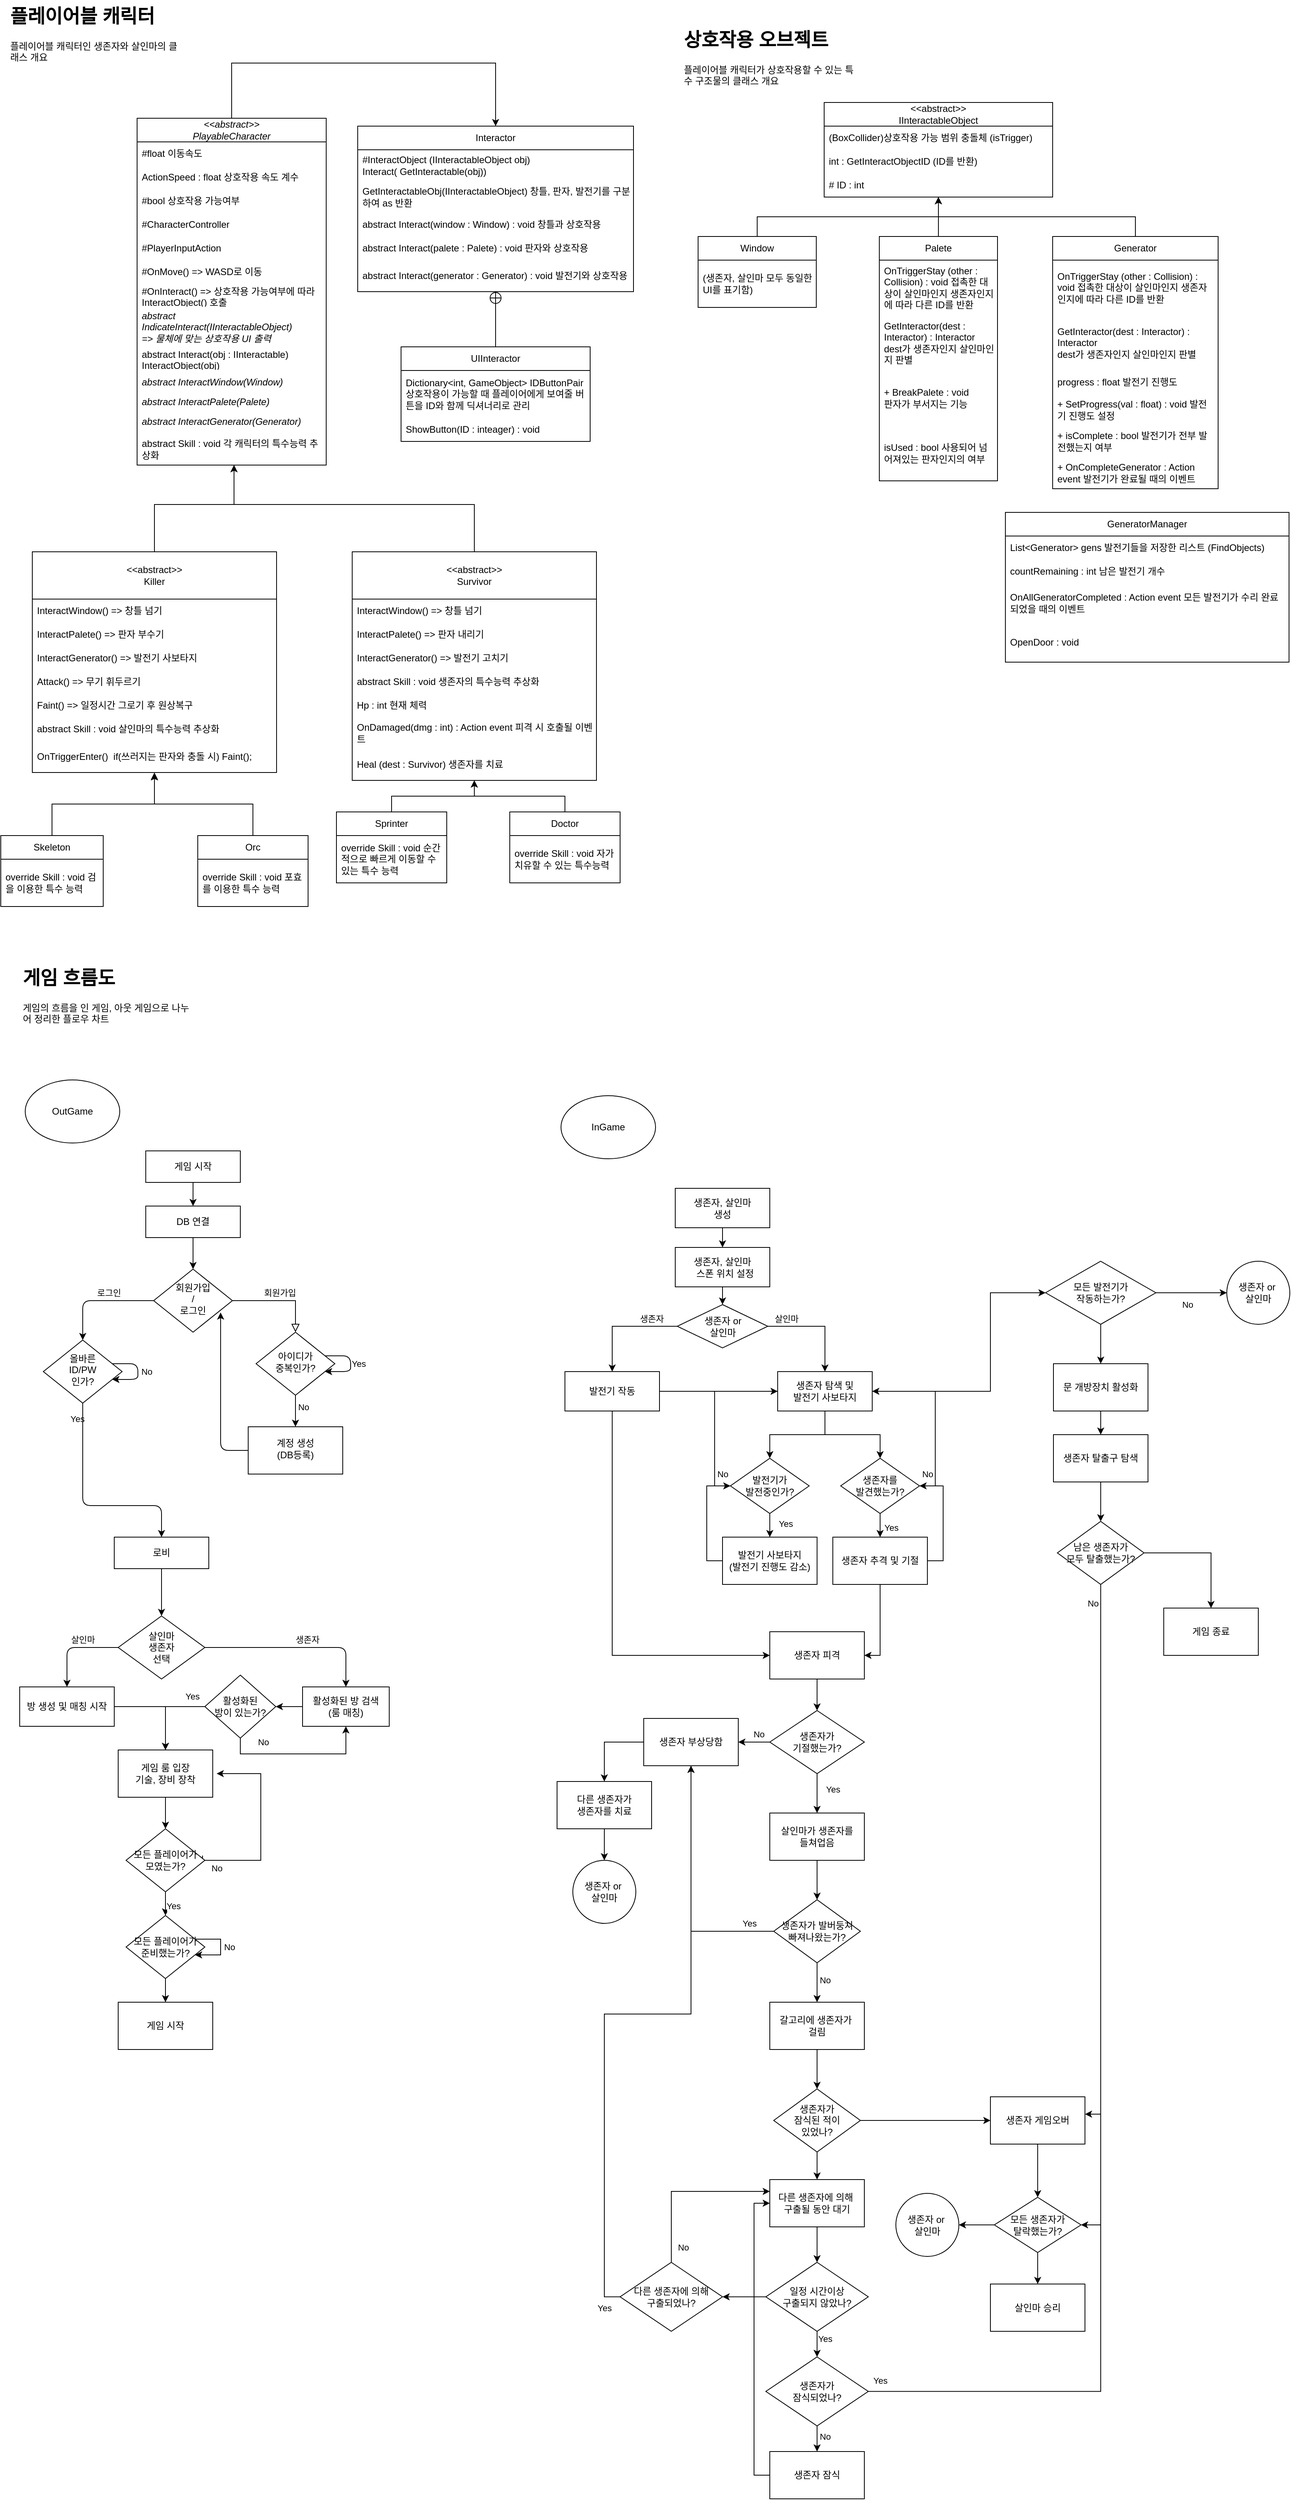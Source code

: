 <mxfile version="24.7.6">
  <diagram id="C5RBs43oDa-KdzZeNtuy" name="Page-1">
    <mxGraphModel dx="3187" dy="1640" grid="1" gridSize="10" guides="1" tooltips="1" connect="1" arrows="1" fold="1" page="1" pageScale="1" pageWidth="827" pageHeight="1169" math="0" shadow="0">
      <root>
        <mxCell id="WIyWlLk6GJQsqaUBKTNV-0" />
        <mxCell id="WIyWlLk6GJQsqaUBKTNV-1" parent="WIyWlLk6GJQsqaUBKTNV-0" />
        <mxCell id="-PeAhjP7F3xSacSw7bgF-138" style="edgeStyle=orthogonalEdgeStyle;rounded=0;orthogonalLoop=1;jettySize=auto;html=1;exitX=0.5;exitY=0;exitDx=0;exitDy=0;entryX=0.5;entryY=0;entryDx=0;entryDy=0;" parent="WIyWlLk6GJQsqaUBKTNV-1" source="-PeAhjP7F3xSacSw7bgF-6" target="-PeAhjP7F3xSacSw7bgF-130" edge="1">
          <mxGeometry relative="1" as="geometry">
            <Array as="points">
              <mxPoint x="496" y="90" />
              <mxPoint x="161" y="90" />
            </Array>
          </mxGeometry>
        </mxCell>
        <mxCell id="-PeAhjP7F3xSacSw7bgF-6" value="&lt;i&gt;&amp;lt;&amp;lt;abstract&amp;gt;&amp;gt;&lt;/i&gt;&lt;div&gt;&lt;i&gt;PlayableCharacter&lt;/i&gt;&lt;/div&gt;" style="swimlane;fontStyle=0;childLayout=stackLayout;horizontal=1;startSize=30;horizontalStack=0;resizeParent=1;resizeParentMax=0;resizeLast=0;collapsible=1;marginBottom=0;whiteSpace=wrap;html=1;" parent="WIyWlLk6GJQsqaUBKTNV-1" vertex="1">
          <mxGeometry x="173" y="160" width="240" height="440" as="geometry" />
        </mxCell>
        <mxCell id="-PeAhjP7F3xSacSw7bgF-7" value="#float 이동속도" style="text;strokeColor=none;fillColor=none;align=left;verticalAlign=middle;spacingLeft=4;spacingRight=4;overflow=hidden;points=[[0,0.5],[1,0.5]];portConstraint=eastwest;rotatable=0;whiteSpace=wrap;html=1;" parent="-PeAhjP7F3xSacSw7bgF-6" vertex="1">
          <mxGeometry y="30" width="240" height="30" as="geometry" />
        </mxCell>
        <mxCell id="ho1EicIKWzNW8st6KYfb-58" value="ActionSpeed : float 상호작용 속도 계수" style="text;strokeColor=none;fillColor=none;align=left;verticalAlign=middle;spacingLeft=4;spacingRight=4;overflow=hidden;points=[[0,0.5],[1,0.5]];portConstraint=eastwest;rotatable=0;whiteSpace=wrap;html=1;" parent="-PeAhjP7F3xSacSw7bgF-6" vertex="1">
          <mxGeometry y="60" width="240" height="30" as="geometry" />
        </mxCell>
        <mxCell id="-PeAhjP7F3xSacSw7bgF-126" value="#bool 상호작용 가능여부" style="text;strokeColor=none;fillColor=none;align=left;verticalAlign=middle;spacingLeft=4;spacingRight=4;overflow=hidden;points=[[0,0.5],[1,0.5]];portConstraint=eastwest;rotatable=0;whiteSpace=wrap;html=1;" parent="-PeAhjP7F3xSacSw7bgF-6" vertex="1">
          <mxGeometry y="90" width="240" height="30" as="geometry" />
        </mxCell>
        <mxCell id="-PeAhjP7F3xSacSw7bgF-66" value="#CharacterController" style="text;strokeColor=none;fillColor=none;align=left;verticalAlign=middle;spacingLeft=4;spacingRight=4;overflow=hidden;points=[[0,0.5],[1,0.5]];portConstraint=eastwest;rotatable=0;whiteSpace=wrap;html=1;" parent="-PeAhjP7F3xSacSw7bgF-6" vertex="1">
          <mxGeometry y="120" width="240" height="30" as="geometry" />
        </mxCell>
        <mxCell id="-PeAhjP7F3xSacSw7bgF-68" value="#PlayerInputAction" style="text;strokeColor=none;fillColor=none;align=left;verticalAlign=middle;spacingLeft=4;spacingRight=4;overflow=hidden;points=[[0,0.5],[1,0.5]];portConstraint=eastwest;rotatable=0;whiteSpace=wrap;html=1;" parent="-PeAhjP7F3xSacSw7bgF-6" vertex="1">
          <mxGeometry y="150" width="240" height="30" as="geometry" />
        </mxCell>
        <mxCell id="-PeAhjP7F3xSacSw7bgF-97" value="&lt;span style=&quot;font-style: normal;&quot;&gt;#OnMove() =&amp;gt; WASD로 이동&lt;/span&gt;" style="text;strokeColor=none;fillColor=none;align=left;verticalAlign=middle;spacingLeft=4;spacingRight=4;overflow=hidden;points=[[0,0.5],[1,0.5]];portConstraint=eastwest;rotatable=0;whiteSpace=wrap;html=1;fontStyle=2" parent="-PeAhjP7F3xSacSw7bgF-6" vertex="1">
          <mxGeometry y="180" width="240" height="30" as="geometry" />
        </mxCell>
        <mxCell id="-PeAhjP7F3xSacSw7bgF-124" value="&lt;span style=&quot;font-style: normal;&quot;&gt;#OnInteract() =&amp;gt; 상호작용 가능여부에 따라 InteractObject() 호출&lt;/span&gt;" style="text;strokeColor=none;fillColor=none;align=left;verticalAlign=middle;spacingLeft=4;spacingRight=4;overflow=hidden;points=[[0,0.5],[1,0.5]];portConstraint=eastwest;rotatable=0;whiteSpace=wrap;html=1;fontStyle=2" parent="-PeAhjP7F3xSacSw7bgF-6" vertex="1">
          <mxGeometry y="210" width="240" height="30" as="geometry" />
        </mxCell>
        <mxCell id="-PeAhjP7F3xSacSw7bgF-129" value="abstract IndicateInteract(IInteractableObject)&lt;div&gt;=&amp;gt; 물체에 맞는 상호작용 UI 출력&lt;/div&gt;" style="text;strokeColor=none;fillColor=none;align=left;verticalAlign=middle;spacingLeft=4;spacingRight=4;overflow=hidden;points=[[0,0.5],[1,0.5]];portConstraint=eastwest;rotatable=0;whiteSpace=wrap;html=1;fontStyle=2" parent="-PeAhjP7F3xSacSw7bgF-6" vertex="1">
          <mxGeometry y="240" width="240" height="50" as="geometry" />
        </mxCell>
        <mxCell id="-PeAhjP7F3xSacSw7bgF-107" value="&lt;span style=&quot;font-style: normal;&quot;&gt;abstract Interact(obj : IInteractable)&lt;/span&gt;&lt;div&gt;&lt;span style=&quot;font-style: normal;&quot;&gt;InteractObject(obj)&lt;/span&gt;&lt;/div&gt;" style="text;strokeColor=none;fillColor=none;align=left;verticalAlign=middle;spacingLeft=4;spacingRight=4;overflow=hidden;points=[[0,0.5],[1,0.5]];portConstraint=eastwest;rotatable=0;whiteSpace=wrap;html=1;fontStyle=2" parent="-PeAhjP7F3xSacSw7bgF-6" vertex="1">
          <mxGeometry y="290" width="240" height="30" as="geometry" />
        </mxCell>
        <mxCell id="-PeAhjP7F3xSacSw7bgF-139" value="abstract InteractWindow(Window)" style="text;strokeColor=none;fillColor=none;align=left;verticalAlign=middle;spacingLeft=4;spacingRight=4;overflow=hidden;points=[[0,0.5],[1,0.5]];portConstraint=eastwest;rotatable=0;whiteSpace=wrap;html=1;fontStyle=2" parent="-PeAhjP7F3xSacSw7bgF-6" vertex="1">
          <mxGeometry y="320" width="240" height="30" as="geometry" />
        </mxCell>
        <mxCell id="-PeAhjP7F3xSacSw7bgF-108" value="abstract InteractPalete(Palete)" style="text;strokeColor=none;fillColor=none;align=left;verticalAlign=middle;spacingLeft=4;spacingRight=4;overflow=hidden;points=[[0,0.5],[1,0.5]];portConstraint=eastwest;rotatable=0;whiteSpace=wrap;html=1;fontStyle=2" parent="-PeAhjP7F3xSacSw7bgF-6" vertex="1">
          <mxGeometry y="350" width="240" height="20" as="geometry" />
        </mxCell>
        <mxCell id="-PeAhjP7F3xSacSw7bgF-109" value="abstract InteractGenerator(Generator)" style="text;strokeColor=none;fillColor=none;align=left;verticalAlign=middle;spacingLeft=4;spacingRight=4;overflow=hidden;points=[[0,0.5],[1,0.5]];portConstraint=eastwest;rotatable=0;whiteSpace=wrap;html=1;fontStyle=2" parent="-PeAhjP7F3xSacSw7bgF-6" vertex="1">
          <mxGeometry y="370" width="240" height="30" as="geometry" />
        </mxCell>
        <mxCell id="ho1EicIKWzNW8st6KYfb-70" value="abstract Skill : void 각 캐릭터의 특수능력 추상화" style="text;strokeColor=none;fillColor=none;align=left;verticalAlign=middle;spacingLeft=4;spacingRight=4;overflow=hidden;points=[[0,0.5],[1,0.5]];portConstraint=eastwest;rotatable=0;whiteSpace=wrap;html=1;" parent="-PeAhjP7F3xSacSw7bgF-6" vertex="1">
          <mxGeometry y="400" width="240" height="40" as="geometry" />
        </mxCell>
        <mxCell id="-PeAhjP7F3xSacSw7bgF-141" style="edgeStyle=orthogonalEdgeStyle;rounded=0;orthogonalLoop=1;jettySize=auto;html=1;exitX=0.5;exitY=0;exitDx=0;exitDy=0;" parent="WIyWlLk6GJQsqaUBKTNV-1" source="-PeAhjP7F3xSacSw7bgF-69" target="-PeAhjP7F3xSacSw7bgF-6" edge="1">
          <mxGeometry relative="1" as="geometry">
            <mxPoint x="496" y="640" as="targetPoint" />
            <Array as="points">
              <mxPoint x="195" y="650" />
              <mxPoint x="296" y="650" />
            </Array>
          </mxGeometry>
        </mxCell>
        <mxCell id="-PeAhjP7F3xSacSw7bgF-69" value="&lt;div&gt;&amp;lt;&amp;lt;abstract&amp;gt;&amp;gt;&lt;/div&gt;Killer" style="swimlane;fontStyle=0;childLayout=stackLayout;horizontal=1;startSize=60;horizontalStack=0;resizeParent=1;resizeParentMax=0;resizeLast=0;collapsible=1;marginBottom=0;whiteSpace=wrap;html=1;movable=1;resizable=1;rotatable=1;deletable=1;editable=1;locked=0;connectable=1;swimlaneLine=1;" parent="WIyWlLk6GJQsqaUBKTNV-1" vertex="1">
          <mxGeometry x="40" y="710" width="310" height="280" as="geometry" />
        </mxCell>
        <mxCell id="-PeAhjP7F3xSacSw7bgF-70" value="InteractWindow() =&amp;gt; 창틀 넘기" style="text;strokeColor=none;fillColor=none;align=left;verticalAlign=middle;spacingLeft=4;spacingRight=4;overflow=hidden;points=[[0,0.5],[1,0.5]];portConstraint=eastwest;rotatable=0;whiteSpace=wrap;html=1;" parent="-PeAhjP7F3xSacSw7bgF-69" vertex="1">
          <mxGeometry y="60" width="310" height="30" as="geometry" />
        </mxCell>
        <mxCell id="-PeAhjP7F3xSacSw7bgF-71" value="InteractPalete() =&amp;gt; 판자 부수기" style="text;strokeColor=none;fillColor=none;align=left;verticalAlign=middle;spacingLeft=4;spacingRight=4;overflow=hidden;points=[[0,0.5],[1,0.5]];portConstraint=eastwest;rotatable=0;whiteSpace=wrap;html=1;" parent="-PeAhjP7F3xSacSw7bgF-69" vertex="1">
          <mxGeometry y="90" width="310" height="30" as="geometry" />
        </mxCell>
        <mxCell id="-PeAhjP7F3xSacSw7bgF-72" value="InteractGenerator() =&amp;gt; 발전기 사보타지" style="text;strokeColor=none;fillColor=none;align=left;verticalAlign=middle;spacingLeft=4;spacingRight=4;overflow=hidden;points=[[0,0.5],[1,0.5]];portConstraint=eastwest;rotatable=0;whiteSpace=wrap;html=1;" parent="-PeAhjP7F3xSacSw7bgF-69" vertex="1">
          <mxGeometry y="120" width="310" height="30" as="geometry" />
        </mxCell>
        <mxCell id="-PeAhjP7F3xSacSw7bgF-94" value="Attack() =&amp;gt; 무기 휘두르기" style="text;strokeColor=none;fillColor=none;align=left;verticalAlign=middle;spacingLeft=4;spacingRight=4;overflow=hidden;points=[[0,0.5],[1,0.5]];portConstraint=eastwest;rotatable=0;whiteSpace=wrap;html=1;" parent="-PeAhjP7F3xSacSw7bgF-69" vertex="1">
          <mxGeometry y="150" width="310" height="30" as="geometry" />
        </mxCell>
        <mxCell id="-PeAhjP7F3xSacSw7bgF-96" value="Faint() =&amp;gt; 일정시간 그로기 후 원상복구" style="text;strokeColor=none;fillColor=none;align=left;verticalAlign=middle;spacingLeft=4;spacingRight=4;overflow=hidden;points=[[0,0.5],[1,0.5]];portConstraint=eastwest;rotatable=0;whiteSpace=wrap;html=1;" parent="-PeAhjP7F3xSacSw7bgF-69" vertex="1">
          <mxGeometry y="180" width="310" height="30" as="geometry" />
        </mxCell>
        <mxCell id="ho1EicIKWzNW8st6KYfb-53" value="abstract Skill : void 살인마의 특수능력 추상화" style="text;strokeColor=none;fillColor=none;align=left;verticalAlign=middle;spacingLeft=4;spacingRight=4;overflow=hidden;points=[[0,0.5],[1,0.5]];portConstraint=eastwest;rotatable=0;whiteSpace=wrap;html=1;" parent="-PeAhjP7F3xSacSw7bgF-69" vertex="1">
          <mxGeometry y="210" width="310" height="30" as="geometry" />
        </mxCell>
        <mxCell id="-PeAhjP7F3xSacSw7bgF-95" value="OnTriggerEnter()&amp;nbsp;&amp;nbsp;&lt;span style=&quot;background-color: initial;&quot;&gt;if(쓰러지는 판자와 충돌 시) Faint();&amp;nbsp;&lt;/span&gt;" style="text;strokeColor=none;fillColor=none;align=left;verticalAlign=middle;spacingLeft=4;spacingRight=4;overflow=hidden;points=[[0,0.5],[1,0.5]];portConstraint=eastwest;rotatable=0;whiteSpace=wrap;html=1;" parent="-PeAhjP7F3xSacSw7bgF-69" vertex="1">
          <mxGeometry y="240" width="310" height="40" as="geometry" />
        </mxCell>
        <mxCell id="-PeAhjP7F3xSacSw7bgF-101" value="&amp;lt;&amp;lt;abstract&amp;gt;&amp;gt;&lt;div&gt;IInteractableObject&lt;/div&gt;" style="swimlane;fontStyle=0;childLayout=stackLayout;horizontal=1;startSize=30;horizontalStack=0;resizeParent=1;resizeParentMax=0;resizeLast=0;collapsible=1;marginBottom=0;whiteSpace=wrap;html=1;" parent="WIyWlLk6GJQsqaUBKTNV-1" vertex="1">
          <mxGeometry x="1045" y="140" width="290" height="120" as="geometry" />
        </mxCell>
        <mxCell id="-PeAhjP7F3xSacSw7bgF-102" value="(BoxCollider)상호작용 가능 범위 충돌체 (isTrigger)" style="text;strokeColor=none;fillColor=none;align=left;verticalAlign=middle;spacingLeft=4;spacingRight=4;overflow=hidden;points=[[0,0.5],[1,0.5]];portConstraint=eastwest;rotatable=0;whiteSpace=wrap;html=1;" parent="-PeAhjP7F3xSacSw7bgF-101" vertex="1">
          <mxGeometry y="30" width="290" height="30" as="geometry" />
        </mxCell>
        <mxCell id="ho1EicIKWzNW8st6KYfb-13" value="int : GetInteractObjectID (ID를 반환)" style="text;strokeColor=none;fillColor=none;align=left;verticalAlign=middle;spacingLeft=4;spacingRight=4;overflow=hidden;points=[[0,0.5],[1,0.5]];portConstraint=eastwest;rotatable=0;whiteSpace=wrap;html=1;" parent="-PeAhjP7F3xSacSw7bgF-101" vertex="1">
          <mxGeometry y="60" width="290" height="30" as="geometry" />
        </mxCell>
        <mxCell id="ho1EicIKWzNW8st6KYfb-26" value="# ID : int" style="text;strokeColor=none;fillColor=none;align=left;verticalAlign=middle;spacingLeft=4;spacingRight=4;overflow=hidden;points=[[0,0.5],[1,0.5]];portConstraint=eastwest;rotatable=0;whiteSpace=wrap;html=1;" parent="-PeAhjP7F3xSacSw7bgF-101" vertex="1">
          <mxGeometry y="90" width="290" height="30" as="geometry" />
        </mxCell>
        <mxCell id="-PeAhjP7F3xSacSw7bgF-130" value="Interactor" style="swimlane;fontStyle=0;childLayout=stackLayout;horizontal=1;startSize=30;horizontalStack=0;resizeParent=1;resizeParentMax=0;resizeLast=0;collapsible=1;marginBottom=0;whiteSpace=wrap;html=1;" parent="WIyWlLk6GJQsqaUBKTNV-1" vertex="1">
          <mxGeometry x="453" y="170" width="350" height="210" as="geometry" />
        </mxCell>
        <mxCell id="-PeAhjP7F3xSacSw7bgF-131" value="#InteractObject (IInteractableObject obj)&amp;nbsp;&lt;div&gt;Interact( GetInteractable(obj))&lt;/div&gt;" style="text;strokeColor=none;fillColor=none;align=left;verticalAlign=middle;spacingLeft=4;spacingRight=4;overflow=hidden;points=[[0,0.5],[1,0.5]];portConstraint=eastwest;rotatable=0;whiteSpace=wrap;html=1;" parent="-PeAhjP7F3xSacSw7bgF-130" vertex="1">
          <mxGeometry y="30" width="350" height="40" as="geometry" />
        </mxCell>
        <mxCell id="-PeAhjP7F3xSacSw7bgF-140" value="GetInteractableObj(IInteractableObject) 창틀, 판자, 발전기를 구분하여 as 반환" style="text;strokeColor=none;fillColor=none;align=left;verticalAlign=middle;spacingLeft=4;spacingRight=4;overflow=hidden;points=[[0,0.5],[1,0.5]];portConstraint=eastwest;rotatable=0;whiteSpace=wrap;html=1;" parent="-PeAhjP7F3xSacSw7bgF-130" vertex="1">
          <mxGeometry y="70" width="350" height="40" as="geometry" />
        </mxCell>
        <mxCell id="-PeAhjP7F3xSacSw7bgF-133" value="abstract Interact(window : Window) : void 창틀과 상호작용" style="text;strokeColor=none;fillColor=none;align=left;verticalAlign=middle;spacingLeft=4;spacingRight=4;overflow=hidden;points=[[0,0.5],[1,0.5]];portConstraint=eastwest;rotatable=0;whiteSpace=wrap;html=1;" parent="-PeAhjP7F3xSacSw7bgF-130" vertex="1">
          <mxGeometry y="110" width="350" height="30" as="geometry" />
        </mxCell>
        <mxCell id="-PeAhjP7F3xSacSw7bgF-134" value="abstract Interact(palete : Palete) : void 판자와 상호작용" style="text;strokeColor=none;fillColor=none;align=left;verticalAlign=middle;spacingLeft=4;spacingRight=4;overflow=hidden;points=[[0,0.5],[1,0.5]];portConstraint=eastwest;rotatable=0;whiteSpace=wrap;html=1;" parent="-PeAhjP7F3xSacSw7bgF-130" vertex="1">
          <mxGeometry y="140" width="350" height="30" as="geometry" />
        </mxCell>
        <mxCell id="-PeAhjP7F3xSacSw7bgF-135" value="abstract Interact(generator : Generator) : void&amp;nbsp;발전기와 상호작용" style="text;strokeColor=none;fillColor=none;align=left;verticalAlign=middle;spacingLeft=4;spacingRight=4;overflow=hidden;points=[[0,0.5],[1,0.5]];portConstraint=eastwest;rotatable=0;whiteSpace=wrap;html=1;" parent="-PeAhjP7F3xSacSw7bgF-130" vertex="1">
          <mxGeometry y="170" width="350" height="40" as="geometry" />
        </mxCell>
        <mxCell id="ho1EicIKWzNW8st6KYfb-0" value="UIInteractor" style="swimlane;fontStyle=0;childLayout=stackLayout;horizontal=1;startSize=30;horizontalStack=0;resizeParent=1;resizeParentMax=0;resizeLast=0;collapsible=1;marginBottom=0;whiteSpace=wrap;html=1;" parent="WIyWlLk6GJQsqaUBKTNV-1" vertex="1">
          <mxGeometry x="508" y="450" width="240" height="120" as="geometry" />
        </mxCell>
        <mxCell id="ho1EicIKWzNW8st6KYfb-12" value="Dictionary&amp;lt;int, GameObject&amp;gt; IDButtonPair&lt;div&gt;상호작용이 가능할 때 플레이어에게 보여줄 버튼을 ID와 함께 딕셔너리로 관리&lt;/div&gt;" style="text;strokeColor=none;fillColor=none;align=left;verticalAlign=middle;spacingLeft=4;spacingRight=4;overflow=hidden;points=[[0,0.5],[1,0.5]];portConstraint=eastwest;rotatable=0;whiteSpace=wrap;html=1;" parent="ho1EicIKWzNW8st6KYfb-0" vertex="1">
          <mxGeometry y="30" width="240" height="60" as="geometry" />
        </mxCell>
        <mxCell id="ho1EicIKWzNW8st6KYfb-14" value="ShowButton(ID : inteager) : void" style="text;strokeColor=none;fillColor=none;align=left;verticalAlign=middle;spacingLeft=4;spacingRight=4;overflow=hidden;points=[[0,0.5],[1,0.5]];portConstraint=eastwest;rotatable=0;whiteSpace=wrap;html=1;" parent="ho1EicIKWzNW8st6KYfb-0" vertex="1">
          <mxGeometry y="90" width="240" height="30" as="geometry" />
        </mxCell>
        <mxCell id="ho1EicIKWzNW8st6KYfb-18" style="edgeStyle=orthogonalEdgeStyle;rounded=0;orthogonalLoop=1;jettySize=auto;html=1;exitX=0.5;exitY=0;exitDx=0;exitDy=0;" parent="WIyWlLk6GJQsqaUBKTNV-1" source="ho1EicIKWzNW8st6KYfb-15" target="-PeAhjP7F3xSacSw7bgF-101" edge="1">
          <mxGeometry relative="1" as="geometry" />
        </mxCell>
        <mxCell id="ho1EicIKWzNW8st6KYfb-15" value="Window" style="swimlane;fontStyle=0;childLayout=stackLayout;horizontal=1;startSize=30;horizontalStack=0;resizeParent=1;resizeParentMax=0;resizeLast=0;collapsible=1;marginBottom=0;whiteSpace=wrap;html=1;" parent="WIyWlLk6GJQsqaUBKTNV-1" vertex="1">
          <mxGeometry x="885" y="310" width="150" height="90" as="geometry" />
        </mxCell>
        <mxCell id="ho1EicIKWzNW8st6KYfb-17" value="(생존자, 살인마 모두 동일한 UI를 표기함)" style="text;strokeColor=none;fillColor=none;align=left;verticalAlign=middle;spacingLeft=4;spacingRight=4;overflow=hidden;points=[[0,0.5],[1,0.5]];portConstraint=eastwest;rotatable=0;whiteSpace=wrap;html=1;" parent="ho1EicIKWzNW8st6KYfb-15" vertex="1">
          <mxGeometry y="30" width="150" height="60" as="geometry" />
        </mxCell>
        <mxCell id="ho1EicIKWzNW8st6KYfb-27" style="edgeStyle=orthogonalEdgeStyle;rounded=0;orthogonalLoop=1;jettySize=auto;html=1;" parent="WIyWlLk6GJQsqaUBKTNV-1" source="ho1EicIKWzNW8st6KYfb-21" target="-PeAhjP7F3xSacSw7bgF-101" edge="1">
          <mxGeometry relative="1" as="geometry" />
        </mxCell>
        <mxCell id="ho1EicIKWzNW8st6KYfb-21" value="Palete" style="swimlane;fontStyle=0;childLayout=stackLayout;horizontal=1;startSize=30;horizontalStack=0;resizeParent=1;resizeParentMax=0;resizeLast=0;collapsible=1;marginBottom=0;whiteSpace=wrap;html=1;" parent="WIyWlLk6GJQsqaUBKTNV-1" vertex="1">
          <mxGeometry x="1115" y="310" width="150" height="310" as="geometry" />
        </mxCell>
        <mxCell id="ho1EicIKWzNW8st6KYfb-23" value="OnTriggerStay (other : Collision) : void 접촉한 대상이 살인마인지 생존자인지에 따라 다른 ID를 반환" style="text;strokeColor=none;fillColor=none;align=left;verticalAlign=middle;spacingLeft=4;spacingRight=4;overflow=hidden;points=[[0,0.5],[1,0.5]];portConstraint=eastwest;rotatable=0;whiteSpace=wrap;html=1;" parent="ho1EicIKWzNW8st6KYfb-21" vertex="1">
          <mxGeometry y="30" width="150" height="70" as="geometry" />
        </mxCell>
        <mxCell id="ho1EicIKWzNW8st6KYfb-25" value="GetInteractor(dest : Interactor) : Interactor&lt;div&gt;dest가 생존자인지 살인마인지 판별&lt;/div&gt;" style="text;strokeColor=none;fillColor=none;align=left;verticalAlign=middle;spacingLeft=4;spacingRight=4;overflow=hidden;points=[[0,0.5],[1,0.5]];portConstraint=eastwest;rotatable=0;whiteSpace=wrap;html=1;" parent="ho1EicIKWzNW8st6KYfb-21" vertex="1">
          <mxGeometry y="100" width="150" height="70" as="geometry" />
        </mxCell>
        <mxCell id="ho1EicIKWzNW8st6KYfb-32" value="+ BreakPalete : void&lt;div&gt;판자가 부서지는 기능&lt;/div&gt;" style="text;strokeColor=none;fillColor=none;align=left;verticalAlign=middle;spacingLeft=4;spacingRight=4;overflow=hidden;points=[[0,0.5],[1,0.5]];portConstraint=eastwest;rotatable=0;whiteSpace=wrap;html=1;" parent="ho1EicIKWzNW8st6KYfb-21" vertex="1">
          <mxGeometry y="170" width="150" height="70" as="geometry" />
        </mxCell>
        <mxCell id="ho1EicIKWzNW8st6KYfb-80" value="isUsed : bool 사용되어 넘어져있는 판자인지의 여부" style="text;strokeColor=none;fillColor=none;align=left;verticalAlign=middle;spacingLeft=4;spacingRight=4;overflow=hidden;points=[[0,0.5],[1,0.5]];portConstraint=eastwest;rotatable=0;whiteSpace=wrap;html=1;" parent="ho1EicIKWzNW8st6KYfb-21" vertex="1">
          <mxGeometry y="240" width="150" height="70" as="geometry" />
        </mxCell>
        <mxCell id="ho1EicIKWzNW8st6KYfb-31" style="edgeStyle=orthogonalEdgeStyle;rounded=0;orthogonalLoop=1;jettySize=auto;html=1;" parent="WIyWlLk6GJQsqaUBKTNV-1" source="ho1EicIKWzNW8st6KYfb-28" target="-PeAhjP7F3xSacSw7bgF-101" edge="1">
          <mxGeometry relative="1" as="geometry" />
        </mxCell>
        <mxCell id="ho1EicIKWzNW8st6KYfb-28" value="Generator" style="swimlane;fontStyle=0;childLayout=stackLayout;horizontal=1;startSize=30;horizontalStack=0;resizeParent=1;resizeParentMax=0;resizeLast=0;collapsible=1;marginBottom=0;whiteSpace=wrap;html=1;" parent="WIyWlLk6GJQsqaUBKTNV-1" vertex="1">
          <mxGeometry x="1335" y="310" width="210" height="320" as="geometry" />
        </mxCell>
        <mxCell id="ho1EicIKWzNW8st6KYfb-29" value="OnTriggerStay (other : Collision) : void 접촉한 대상이 살인마인지 생존자인지에 따라 다른 ID를 반환" style="text;strokeColor=none;fillColor=none;align=left;verticalAlign=middle;spacingLeft=4;spacingRight=4;overflow=hidden;points=[[0,0.5],[1,0.5]];portConstraint=eastwest;rotatable=0;whiteSpace=wrap;html=1;" parent="ho1EicIKWzNW8st6KYfb-28" vertex="1">
          <mxGeometry y="30" width="210" height="70" as="geometry" />
        </mxCell>
        <mxCell id="ho1EicIKWzNW8st6KYfb-30" value="GetInteractor(dest : Interactor) : Interactor&lt;div&gt;dest가 생존자인지 살인마인지 판별&lt;/div&gt;" style="text;strokeColor=none;fillColor=none;align=left;verticalAlign=middle;spacingLeft=4;spacingRight=4;overflow=hidden;points=[[0,0.5],[1,0.5]];portConstraint=eastwest;rotatable=0;whiteSpace=wrap;html=1;" parent="ho1EicIKWzNW8st6KYfb-28" vertex="1">
          <mxGeometry y="100" width="210" height="70" as="geometry" />
        </mxCell>
        <mxCell id="ho1EicIKWzNW8st6KYfb-36" value="progress : float 발전기 진행도" style="text;strokeColor=none;fillColor=none;align=left;verticalAlign=middle;spacingLeft=4;spacingRight=4;overflow=hidden;points=[[0,0.5],[1,0.5]];portConstraint=eastwest;rotatable=0;whiteSpace=wrap;html=1;" parent="ho1EicIKWzNW8st6KYfb-28" vertex="1">
          <mxGeometry y="170" width="210" height="30" as="geometry" />
        </mxCell>
        <mxCell id="ho1EicIKWzNW8st6KYfb-37" value="+ SetProgress(val : float) : void 발전기 진행도 설정" style="text;strokeColor=none;fillColor=none;align=left;verticalAlign=middle;spacingLeft=4;spacingRight=4;overflow=hidden;points=[[0,0.5],[1,0.5]];portConstraint=eastwest;rotatable=0;whiteSpace=wrap;html=1;" parent="ho1EicIKWzNW8st6KYfb-28" vertex="1">
          <mxGeometry y="200" width="210" height="40" as="geometry" />
        </mxCell>
        <mxCell id="ho1EicIKWzNW8st6KYfb-38" value="+ isComplete : bool 발전기가 전부 발전했는지 여부" style="text;strokeColor=none;fillColor=none;align=left;verticalAlign=middle;spacingLeft=4;spacingRight=4;overflow=hidden;points=[[0,0.5],[1,0.5]];portConstraint=eastwest;rotatable=0;whiteSpace=wrap;html=1;" parent="ho1EicIKWzNW8st6KYfb-28" vertex="1">
          <mxGeometry y="240" width="210" height="40" as="geometry" />
        </mxCell>
        <mxCell id="ho1EicIKWzNW8st6KYfb-39" value="+ OnCompleteGenerator : Action event 발전기가 완료될 때의 이벤트" style="text;strokeColor=none;fillColor=none;align=left;verticalAlign=middle;spacingLeft=4;spacingRight=4;overflow=hidden;points=[[0,0.5],[1,0.5]];portConstraint=eastwest;rotatable=0;whiteSpace=wrap;html=1;" parent="ho1EicIKWzNW8st6KYfb-28" vertex="1">
          <mxGeometry y="280" width="210" height="40" as="geometry" />
        </mxCell>
        <mxCell id="ho1EicIKWzNW8st6KYfb-33" value="GeneratorManager" style="swimlane;fontStyle=0;childLayout=stackLayout;horizontal=1;startSize=30;horizontalStack=0;resizeParent=1;resizeParentMax=0;resizeLast=0;collapsible=1;marginBottom=0;whiteSpace=wrap;html=1;" parent="WIyWlLk6GJQsqaUBKTNV-1" vertex="1">
          <mxGeometry x="1275" y="660" width="360" height="190" as="geometry" />
        </mxCell>
        <mxCell id="ho1EicIKWzNW8st6KYfb-34" value="List&amp;lt;Generator&amp;gt; gens 발전기들을 저장한 리스트 (FindObjects)" style="text;strokeColor=none;fillColor=none;align=left;verticalAlign=middle;spacingLeft=4;spacingRight=4;overflow=hidden;points=[[0,0.5],[1,0.5]];portConstraint=eastwest;rotatable=0;whiteSpace=wrap;html=1;" parent="ho1EicIKWzNW8st6KYfb-33" vertex="1">
          <mxGeometry y="30" width="360" height="30" as="geometry" />
        </mxCell>
        <mxCell id="ho1EicIKWzNW8st6KYfb-35" value="countRemaining : int 남은 발전기 개수" style="text;strokeColor=none;fillColor=none;align=left;verticalAlign=middle;spacingLeft=4;spacingRight=4;overflow=hidden;points=[[0,0.5],[1,0.5]];portConstraint=eastwest;rotatable=0;whiteSpace=wrap;html=1;" parent="ho1EicIKWzNW8st6KYfb-33" vertex="1">
          <mxGeometry y="60" width="360" height="30" as="geometry" />
        </mxCell>
        <mxCell id="ho1EicIKWzNW8st6KYfb-40" value="OnAllGeneratorCompleted : Action event 모든 발전기가 수리 완료되었을 때의 이벤트" style="text;strokeColor=none;fillColor=none;align=left;verticalAlign=middle;spacingLeft=4;spacingRight=4;overflow=hidden;points=[[0,0.5],[1,0.5]];portConstraint=eastwest;rotatable=0;whiteSpace=wrap;html=1;" parent="ho1EicIKWzNW8st6KYfb-33" vertex="1">
          <mxGeometry y="90" width="360" height="50" as="geometry" />
        </mxCell>
        <mxCell id="ho1EicIKWzNW8st6KYfb-41" value="OpenDoor : void&amp;nbsp;" style="text;strokeColor=none;fillColor=none;align=left;verticalAlign=middle;spacingLeft=4;spacingRight=4;overflow=hidden;points=[[0,0.5],[1,0.5]];portConstraint=eastwest;rotatable=0;whiteSpace=wrap;html=1;" parent="ho1EicIKWzNW8st6KYfb-33" vertex="1">
          <mxGeometry y="140" width="360" height="50" as="geometry" />
        </mxCell>
        <mxCell id="ho1EicIKWzNW8st6KYfb-43" value="Skeleton" style="swimlane;fontStyle=0;childLayout=stackLayout;horizontal=1;startSize=30;horizontalStack=0;resizeParent=1;resizeParentMax=0;resizeLast=0;collapsible=1;marginBottom=0;whiteSpace=wrap;html=1;movable=1;resizable=1;rotatable=1;deletable=1;editable=1;locked=0;connectable=1;swimlaneLine=1;" parent="WIyWlLk6GJQsqaUBKTNV-1" vertex="1">
          <mxGeometry y="1070" width="130" height="90" as="geometry" />
        </mxCell>
        <mxCell id="ho1EicIKWzNW8st6KYfb-49" value="override Skill : void 검을 이용한 특수 능력" style="text;strokeColor=none;fillColor=none;align=left;verticalAlign=middle;spacingLeft=4;spacingRight=4;overflow=hidden;points=[[0,0.5],[1,0.5]];portConstraint=eastwest;rotatable=0;whiteSpace=wrap;html=1;" parent="ho1EicIKWzNW8st6KYfb-43" vertex="1">
          <mxGeometry y="30" width="130" height="60" as="geometry" />
        </mxCell>
        <mxCell id="ho1EicIKWzNW8st6KYfb-51" style="edgeStyle=orthogonalEdgeStyle;rounded=0;orthogonalLoop=1;jettySize=auto;html=1;entryX=0.5;entryY=1.025;entryDx=0;entryDy=0;entryPerimeter=0;" parent="WIyWlLk6GJQsqaUBKTNV-1" source="ho1EicIKWzNW8st6KYfb-43" target="-PeAhjP7F3xSacSw7bgF-95" edge="1">
          <mxGeometry relative="1" as="geometry" />
        </mxCell>
        <mxCell id="ho1EicIKWzNW8st6KYfb-56" style="edgeStyle=orthogonalEdgeStyle;rounded=0;orthogonalLoop=1;jettySize=auto;html=1;" parent="WIyWlLk6GJQsqaUBKTNV-1" source="ho1EicIKWzNW8st6KYfb-54" target="-PeAhjP7F3xSacSw7bgF-69" edge="1">
          <mxGeometry relative="1" as="geometry" />
        </mxCell>
        <mxCell id="ho1EicIKWzNW8st6KYfb-54" value="Orc" style="swimlane;fontStyle=0;childLayout=stackLayout;horizontal=1;startSize=30;horizontalStack=0;resizeParent=1;resizeParentMax=0;resizeLast=0;collapsible=1;marginBottom=0;whiteSpace=wrap;html=1;movable=1;resizable=1;rotatable=1;deletable=1;editable=1;locked=0;connectable=1;swimlaneLine=1;" parent="WIyWlLk6GJQsqaUBKTNV-1" vertex="1">
          <mxGeometry x="250" y="1070" width="140" height="90" as="geometry" />
        </mxCell>
        <mxCell id="ho1EicIKWzNW8st6KYfb-55" value="override Skill : void 포효를 이용한 특수 능력" style="text;strokeColor=none;fillColor=none;align=left;verticalAlign=middle;spacingLeft=4;spacingRight=4;overflow=hidden;points=[[0,0.5],[1,0.5]];portConstraint=eastwest;rotatable=0;whiteSpace=wrap;html=1;" parent="ho1EicIKWzNW8st6KYfb-54" vertex="1">
          <mxGeometry y="30" width="140" height="60" as="geometry" />
        </mxCell>
        <mxCell id="ho1EicIKWzNW8st6KYfb-69" style="edgeStyle=orthogonalEdgeStyle;rounded=0;orthogonalLoop=1;jettySize=auto;html=1;exitX=0.5;exitY=0;exitDx=0;exitDy=0;" parent="WIyWlLk6GJQsqaUBKTNV-1" source="ho1EicIKWzNW8st6KYfb-59" target="-PeAhjP7F3xSacSw7bgF-6" edge="1">
          <mxGeometry relative="1" as="geometry">
            <Array as="points">
              <mxPoint x="601" y="650" />
              <mxPoint x="296" y="650" />
            </Array>
          </mxGeometry>
        </mxCell>
        <mxCell id="ho1EicIKWzNW8st6KYfb-59" value="&lt;div&gt;&amp;lt;&amp;lt;abstract&amp;gt;&amp;gt;&lt;/div&gt;&lt;div&gt;Survivor&lt;/div&gt;" style="swimlane;fontStyle=0;childLayout=stackLayout;horizontal=1;startSize=60;horizontalStack=0;resizeParent=1;resizeParentMax=0;resizeLast=0;collapsible=1;marginBottom=0;whiteSpace=wrap;html=1;movable=1;resizable=1;rotatable=1;deletable=1;editable=1;locked=0;connectable=1;swimlaneLine=1;" parent="WIyWlLk6GJQsqaUBKTNV-1" vertex="1">
          <mxGeometry x="446" y="710" width="310" height="290" as="geometry" />
        </mxCell>
        <mxCell id="ho1EicIKWzNW8st6KYfb-60" value="InteractWindow() =&amp;gt; 창틀 넘기" style="text;strokeColor=none;fillColor=none;align=left;verticalAlign=middle;spacingLeft=4;spacingRight=4;overflow=hidden;points=[[0,0.5],[1,0.5]];portConstraint=eastwest;rotatable=0;whiteSpace=wrap;html=1;" parent="ho1EicIKWzNW8st6KYfb-59" vertex="1">
          <mxGeometry y="60" width="310" height="30" as="geometry" />
        </mxCell>
        <mxCell id="ho1EicIKWzNW8st6KYfb-61" value="InteractPalete() =&amp;gt; 판자 내리기" style="text;strokeColor=none;fillColor=none;align=left;verticalAlign=middle;spacingLeft=4;spacingRight=4;overflow=hidden;points=[[0,0.5],[1,0.5]];portConstraint=eastwest;rotatable=0;whiteSpace=wrap;html=1;" parent="ho1EicIKWzNW8st6KYfb-59" vertex="1">
          <mxGeometry y="90" width="310" height="30" as="geometry" />
        </mxCell>
        <mxCell id="ho1EicIKWzNW8st6KYfb-62" value="InteractGenerator() =&amp;gt; 발전기 고치기" style="text;strokeColor=none;fillColor=none;align=left;verticalAlign=middle;spacingLeft=4;spacingRight=4;overflow=hidden;points=[[0,0.5],[1,0.5]];portConstraint=eastwest;rotatable=0;whiteSpace=wrap;html=1;" parent="ho1EicIKWzNW8st6KYfb-59" vertex="1">
          <mxGeometry y="120" width="310" height="30" as="geometry" />
        </mxCell>
        <mxCell id="ho1EicIKWzNW8st6KYfb-65" value="abstract Skill : void 생존자의 특수능력 추상화" style="text;strokeColor=none;fillColor=none;align=left;verticalAlign=middle;spacingLeft=4;spacingRight=4;overflow=hidden;points=[[0,0.5],[1,0.5]];portConstraint=eastwest;rotatable=0;whiteSpace=wrap;html=1;" parent="ho1EicIKWzNW8st6KYfb-59" vertex="1">
          <mxGeometry y="150" width="310" height="30" as="geometry" />
        </mxCell>
        <mxCell id="ho1EicIKWzNW8st6KYfb-71" value="Hp : int 현재 체력" style="text;strokeColor=none;fillColor=none;align=left;verticalAlign=middle;spacingLeft=4;spacingRight=4;overflow=hidden;points=[[0,0.5],[1,0.5]];portConstraint=eastwest;rotatable=0;whiteSpace=wrap;html=1;" parent="ho1EicIKWzNW8st6KYfb-59" vertex="1">
          <mxGeometry y="180" width="310" height="30" as="geometry" />
        </mxCell>
        <mxCell id="ho1EicIKWzNW8st6KYfb-72" value="OnDamaged(dmg : int) : Action event 피격 시 호출될 이벤트" style="text;strokeColor=none;fillColor=none;align=left;verticalAlign=middle;spacingLeft=4;spacingRight=4;overflow=hidden;points=[[0,0.5],[1,0.5]];portConstraint=eastwest;rotatable=0;whiteSpace=wrap;html=1;" parent="ho1EicIKWzNW8st6KYfb-59" vertex="1">
          <mxGeometry y="210" width="310" height="40" as="geometry" />
        </mxCell>
        <mxCell id="ho1EicIKWzNW8st6KYfb-77" value="Heal (dest : Survivor) 생존자를 치료" style="text;strokeColor=none;fillColor=none;align=left;verticalAlign=middle;spacingLeft=4;spacingRight=4;overflow=hidden;points=[[0,0.5],[1,0.5]];portConstraint=eastwest;rotatable=0;whiteSpace=wrap;html=1;" parent="ho1EicIKWzNW8st6KYfb-59" vertex="1">
          <mxGeometry y="250" width="310" height="40" as="geometry" />
        </mxCell>
        <mxCell id="ho1EicIKWzNW8st6KYfb-67" value="" style="endArrow=none;html=1;rounded=0;startArrow=circlePlus;startFill=0;endFill=0;" parent="WIyWlLk6GJQsqaUBKTNV-1" source="-PeAhjP7F3xSacSw7bgF-130" target="ho1EicIKWzNW8st6KYfb-0" edge="1">
          <mxGeometry width="50" height="50" relative="1" as="geometry">
            <mxPoint x="536" y="470" as="sourcePoint" />
            <mxPoint x="586" y="420" as="targetPoint" />
          </mxGeometry>
        </mxCell>
        <mxCell id="ho1EicIKWzNW8st6KYfb-78" style="edgeStyle=orthogonalEdgeStyle;rounded=0;orthogonalLoop=1;jettySize=auto;html=1;" parent="WIyWlLk6GJQsqaUBKTNV-1" source="ho1EicIKWzNW8st6KYfb-73" target="ho1EicIKWzNW8st6KYfb-59" edge="1">
          <mxGeometry relative="1" as="geometry" />
        </mxCell>
        <mxCell id="ho1EicIKWzNW8st6KYfb-73" value="Sprinter" style="swimlane;fontStyle=0;childLayout=stackLayout;horizontal=1;startSize=30;horizontalStack=0;resizeParent=1;resizeParentMax=0;resizeLast=0;collapsible=1;marginBottom=0;whiteSpace=wrap;html=1;movable=1;resizable=1;rotatable=1;deletable=1;editable=1;locked=0;connectable=1;swimlaneLine=1;" parent="WIyWlLk6GJQsqaUBKTNV-1" vertex="1">
          <mxGeometry x="426" y="1040" width="140" height="90" as="geometry" />
        </mxCell>
        <mxCell id="ho1EicIKWzNW8st6KYfb-74" value="override Skill : void 순간적으로 빠르게 이동할 수 있는 특수 능력" style="text;strokeColor=none;fillColor=none;align=left;verticalAlign=middle;spacingLeft=4;spacingRight=4;overflow=hidden;points=[[0,0.5],[1,0.5]];portConstraint=eastwest;rotatable=0;whiteSpace=wrap;html=1;" parent="ho1EicIKWzNW8st6KYfb-73" vertex="1">
          <mxGeometry y="30" width="140" height="60" as="geometry" />
        </mxCell>
        <mxCell id="ho1EicIKWzNW8st6KYfb-79" style="edgeStyle=orthogonalEdgeStyle;rounded=0;orthogonalLoop=1;jettySize=auto;html=1;" parent="WIyWlLk6GJQsqaUBKTNV-1" source="ho1EicIKWzNW8st6KYfb-75" target="ho1EicIKWzNW8st6KYfb-59" edge="1">
          <mxGeometry relative="1" as="geometry" />
        </mxCell>
        <mxCell id="ho1EicIKWzNW8st6KYfb-75" value="Doctor" style="swimlane;fontStyle=0;childLayout=stackLayout;horizontal=1;startSize=30;horizontalStack=0;resizeParent=1;resizeParentMax=0;resizeLast=0;collapsible=1;marginBottom=0;whiteSpace=wrap;html=1;movable=1;resizable=1;rotatable=1;deletable=1;editable=1;locked=0;connectable=1;swimlaneLine=1;" parent="WIyWlLk6GJQsqaUBKTNV-1" vertex="1">
          <mxGeometry x="646" y="1040" width="140" height="90" as="geometry" />
        </mxCell>
        <mxCell id="ho1EicIKWzNW8st6KYfb-76" value="override Skill : void 자가치유할 수 있는 특수능력" style="text;strokeColor=none;fillColor=none;align=left;verticalAlign=middle;spacingLeft=4;spacingRight=4;overflow=hidden;points=[[0,0.5],[1,0.5]];portConstraint=eastwest;rotatable=0;whiteSpace=wrap;html=1;" parent="ho1EicIKWzNW8st6KYfb-75" vertex="1">
          <mxGeometry y="30" width="140" height="60" as="geometry" />
        </mxCell>
        <mxCell id="5DZumrFHD0R0MU6hHmU9-0" style="edgeStyle=orthogonalEdgeStyle;rounded=0;orthogonalLoop=1;jettySize=auto;html=1;entryX=0.5;entryY=0;entryDx=0;entryDy=0;" edge="1" parent="WIyWlLk6GJQsqaUBKTNV-1" source="5DZumrFHD0R0MU6hHmU9-1" target="5DZumrFHD0R0MU6hHmU9-42">
          <mxGeometry relative="1" as="geometry" />
        </mxCell>
        <mxCell id="5DZumrFHD0R0MU6hHmU9-1" value="게임 시작" style="rounded=0;whiteSpace=wrap;html=1;fontSize=12;glass=0;strokeWidth=1;shadow=0;labelBackgroundColor=none;" vertex="1" parent="WIyWlLk6GJQsqaUBKTNV-1">
          <mxGeometry x="184" y="1470" width="120" height="40" as="geometry" />
        </mxCell>
        <mxCell id="5DZumrFHD0R0MU6hHmU9-2" value="회원가입" style="edgeStyle=orthogonalEdgeStyle;rounded=0;html=1;jettySize=auto;orthogonalLoop=1;fontSize=11;endArrow=block;endFill=0;endSize=8;strokeWidth=1;shadow=0;labelBackgroundColor=none;fontColor=default;entryX=0.5;entryY=0;entryDx=0;entryDy=0;" edge="1" parent="WIyWlLk6GJQsqaUBKTNV-1" source="5DZumrFHD0R0MU6hHmU9-5" target="5DZumrFHD0R0MU6hHmU9-10">
          <mxGeometry y="10" relative="1" as="geometry">
            <mxPoint as="offset" />
            <mxPoint x="378" y="1715" as="targetPoint" />
          </mxGeometry>
        </mxCell>
        <mxCell id="5DZumrFHD0R0MU6hHmU9-3" style="edgeStyle=orthogonalEdgeStyle;orthogonalLoop=1;jettySize=auto;html=1;labelBackgroundColor=none;fontColor=default;" edge="1" parent="WIyWlLk6GJQsqaUBKTNV-1" source="5DZumrFHD0R0MU6hHmU9-5" target="5DZumrFHD0R0MU6hHmU9-17">
          <mxGeometry relative="1" as="geometry">
            <mxPoint x="104" y="1715" as="targetPoint" />
          </mxGeometry>
        </mxCell>
        <mxCell id="5DZumrFHD0R0MU6hHmU9-4" value="로그인" style="edgeLabel;html=1;align=center;verticalAlign=middle;resizable=0;points=[];labelBackgroundColor=none;" vertex="1" connectable="0" parent="5DZumrFHD0R0MU6hHmU9-3">
          <mxGeometry x="-0.186" y="-2" relative="1" as="geometry">
            <mxPoint y="-8" as="offset" />
          </mxGeometry>
        </mxCell>
        <mxCell id="5DZumrFHD0R0MU6hHmU9-5" value="회원가입&lt;div&gt;/&lt;/div&gt;&lt;div&gt;로그인&lt;/div&gt;" style="rhombus;whiteSpace=wrap;html=1;shadow=0;fontFamily=Helvetica;fontSize=12;align=center;strokeWidth=1;spacing=6;spacingTop=-4;labelBackgroundColor=none;rounded=0;" vertex="1" parent="WIyWlLk6GJQsqaUBKTNV-1">
          <mxGeometry x="194" y="1620" width="100" height="80" as="geometry" />
        </mxCell>
        <mxCell id="5DZumrFHD0R0MU6hHmU9-6" value="" style="edgeStyle=orthogonalEdgeStyle;orthogonalLoop=1;jettySize=auto;html=1;labelBackgroundColor=none;fontColor=default;" edge="1" parent="WIyWlLk6GJQsqaUBKTNV-1" source="5DZumrFHD0R0MU6hHmU9-7" target="5DZumrFHD0R0MU6hHmU9-24">
          <mxGeometry relative="1" as="geometry" />
        </mxCell>
        <mxCell id="5DZumrFHD0R0MU6hHmU9-7" value="로비" style="rounded=0;whiteSpace=wrap;html=1;fontSize=12;glass=0;strokeWidth=1;shadow=0;labelBackgroundColor=none;" vertex="1" parent="WIyWlLk6GJQsqaUBKTNV-1">
          <mxGeometry x="144" y="1960" width="120" height="40" as="geometry" />
        </mxCell>
        <mxCell id="5DZumrFHD0R0MU6hHmU9-8" value="" style="edgeStyle=orthogonalEdgeStyle;orthogonalLoop=1;jettySize=auto;html=1;labelBackgroundColor=none;fontColor=default;" edge="1" parent="WIyWlLk6GJQsqaUBKTNV-1" source="5DZumrFHD0R0MU6hHmU9-10" target="5DZumrFHD0R0MU6hHmU9-13">
          <mxGeometry relative="1" as="geometry" />
        </mxCell>
        <mxCell id="5DZumrFHD0R0MU6hHmU9-9" value="No" style="edgeLabel;html=1;align=center;verticalAlign=middle;resizable=0;points=[];labelBackgroundColor=none;" vertex="1" connectable="0" parent="5DZumrFHD0R0MU6hHmU9-8">
          <mxGeometry x="-0.25" y="3" relative="1" as="geometry">
            <mxPoint x="7" as="offset" />
          </mxGeometry>
        </mxCell>
        <mxCell id="5DZumrFHD0R0MU6hHmU9-10" value="아이디가&lt;div&gt;중복인가?&lt;/div&gt;" style="rhombus;whiteSpace=wrap;html=1;shadow=0;fontFamily=Helvetica;fontSize=12;align=center;strokeWidth=1;spacing=6;spacingTop=-4;labelBackgroundColor=none;rounded=0;" vertex="1" parent="WIyWlLk6GJQsqaUBKTNV-1">
          <mxGeometry x="324" y="1700" width="100" height="80" as="geometry" />
        </mxCell>
        <mxCell id="5DZumrFHD0R0MU6hHmU9-11" style="edgeStyle=orthogonalEdgeStyle;orthogonalLoop=1;jettySize=auto;html=1;elbow=horizontal;labelBackgroundColor=none;fontColor=default;" edge="1" parent="WIyWlLk6GJQsqaUBKTNV-1" source="5DZumrFHD0R0MU6hHmU9-10" target="5DZumrFHD0R0MU6hHmU9-10">
          <mxGeometry relative="1" as="geometry" />
        </mxCell>
        <mxCell id="5DZumrFHD0R0MU6hHmU9-12" value="Yes" style="edgeLabel;html=1;align=center;verticalAlign=middle;resizable=0;points=[];labelBackgroundColor=none;" vertex="1" connectable="0" parent="5DZumrFHD0R0MU6hHmU9-11">
          <mxGeometry x="-0.353" y="2" relative="1" as="geometry">
            <mxPoint x="15" y="12" as="offset" />
          </mxGeometry>
        </mxCell>
        <mxCell id="5DZumrFHD0R0MU6hHmU9-13" value="계정 생성&lt;div&gt;(DB등록)&lt;/div&gt;" style="whiteSpace=wrap;html=1;shadow=0;strokeWidth=1;spacing=6;spacingTop=-4;labelBackgroundColor=none;rounded=0;" vertex="1" parent="WIyWlLk6GJQsqaUBKTNV-1">
          <mxGeometry x="314" y="1820" width="120" height="60" as="geometry" />
        </mxCell>
        <mxCell id="5DZumrFHD0R0MU6hHmU9-14" style="edgeStyle=orthogonalEdgeStyle;orthogonalLoop=1;jettySize=auto;html=1;entryX=0.85;entryY=0.688;entryDx=0;entryDy=0;entryPerimeter=0;labelBackgroundColor=none;fontColor=default;" edge="1" parent="WIyWlLk6GJQsqaUBKTNV-1" source="5DZumrFHD0R0MU6hHmU9-13" target="5DZumrFHD0R0MU6hHmU9-5">
          <mxGeometry relative="1" as="geometry" />
        </mxCell>
        <mxCell id="5DZumrFHD0R0MU6hHmU9-15" style="edgeStyle=orthogonalEdgeStyle;orthogonalLoop=1;jettySize=auto;html=1;labelBackgroundColor=none;fontColor=default;" edge="1" parent="WIyWlLk6GJQsqaUBKTNV-1" source="5DZumrFHD0R0MU6hHmU9-17" target="5DZumrFHD0R0MU6hHmU9-7">
          <mxGeometry relative="1" as="geometry">
            <mxPoint x="104" y="1930" as="targetPoint" />
            <Array as="points">
              <mxPoint x="104" y="1920" />
            </Array>
          </mxGeometry>
        </mxCell>
        <mxCell id="5DZumrFHD0R0MU6hHmU9-16" value="Yes" style="edgeLabel;html=1;align=center;verticalAlign=middle;resizable=0;points=[];labelBackgroundColor=none;" vertex="1" connectable="0" parent="5DZumrFHD0R0MU6hHmU9-15">
          <mxGeometry x="0.352" relative="1" as="geometry">
            <mxPoint x="-60" y="-110" as="offset" />
          </mxGeometry>
        </mxCell>
        <mxCell id="5DZumrFHD0R0MU6hHmU9-17" value="올바른&lt;div&gt;ID/PW&lt;/div&gt;&lt;div&gt;인가?&lt;/div&gt;" style="rhombus;whiteSpace=wrap;html=1;shadow=0;fontFamily=Helvetica;fontSize=12;align=center;strokeWidth=1;spacing=6;spacingTop=-4;labelBackgroundColor=none;rounded=0;" vertex="1" parent="WIyWlLk6GJQsqaUBKTNV-1">
          <mxGeometry x="54" y="1710" width="100" height="80" as="geometry" />
        </mxCell>
        <mxCell id="5DZumrFHD0R0MU6hHmU9-18" style="edgeStyle=orthogonalEdgeStyle;orthogonalLoop=1;jettySize=auto;html=1;elbow=vertical;labelBackgroundColor=none;fontColor=default;" edge="1" parent="WIyWlLk6GJQsqaUBKTNV-1" source="5DZumrFHD0R0MU6hHmU9-17" target="5DZumrFHD0R0MU6hHmU9-17">
          <mxGeometry relative="1" as="geometry" />
        </mxCell>
        <mxCell id="5DZumrFHD0R0MU6hHmU9-19" value="No" style="edgeLabel;html=1;align=center;verticalAlign=middle;resizable=0;points=[];labelBackgroundColor=none;" vertex="1" connectable="0" parent="5DZumrFHD0R0MU6hHmU9-18">
          <mxGeometry x="0.471" y="-1" relative="1" as="geometry">
            <mxPoint x="21" y="-9" as="offset" />
          </mxGeometry>
        </mxCell>
        <mxCell id="5DZumrFHD0R0MU6hHmU9-20" value="" style="edgeStyle=orthogonalEdgeStyle;orthogonalLoop=1;jettySize=auto;html=1;labelBackgroundColor=none;fontColor=default;" edge="1" parent="WIyWlLk6GJQsqaUBKTNV-1" source="5DZumrFHD0R0MU6hHmU9-24" target="5DZumrFHD0R0MU6hHmU9-26">
          <mxGeometry relative="1" as="geometry" />
        </mxCell>
        <mxCell id="5DZumrFHD0R0MU6hHmU9-21" value="살인마" style="edgeLabel;html=1;align=center;verticalAlign=middle;resizable=0;points=[];labelBackgroundColor=none;" vertex="1" connectable="0" parent="5DZumrFHD0R0MU6hHmU9-20">
          <mxGeometry x="-0.217" y="-2" relative="1" as="geometry">
            <mxPoint y="-8" as="offset" />
          </mxGeometry>
        </mxCell>
        <mxCell id="5DZumrFHD0R0MU6hHmU9-22" value="" style="edgeStyle=orthogonalEdgeStyle;orthogonalLoop=1;jettySize=auto;html=1;labelBackgroundColor=none;fontColor=default;" edge="1" parent="WIyWlLk6GJQsqaUBKTNV-1" source="5DZumrFHD0R0MU6hHmU9-24" target="5DZumrFHD0R0MU6hHmU9-28">
          <mxGeometry relative="1" as="geometry" />
        </mxCell>
        <mxCell id="5DZumrFHD0R0MU6hHmU9-23" value="생존자" style="edgeLabel;html=1;align=center;verticalAlign=middle;resizable=0;points=[];labelBackgroundColor=none;" vertex="1" connectable="0" parent="5DZumrFHD0R0MU6hHmU9-22">
          <mxGeometry x="0.108" y="1" relative="1" as="geometry">
            <mxPoint x="3" y="-9" as="offset" />
          </mxGeometry>
        </mxCell>
        <mxCell id="5DZumrFHD0R0MU6hHmU9-24" value="살인마&lt;div&gt;생존자&lt;/div&gt;&lt;div&gt;선택&lt;/div&gt;" style="rhombus;whiteSpace=wrap;html=1;rounded=0;glass=0;strokeWidth=1;shadow=0;labelBackgroundColor=none;" vertex="1" parent="WIyWlLk6GJQsqaUBKTNV-1">
          <mxGeometry x="149" y="2060" width="110" height="80" as="geometry" />
        </mxCell>
        <mxCell id="5DZumrFHD0R0MU6hHmU9-25" value="" style="edgeStyle=orthogonalEdgeStyle;rounded=0;orthogonalLoop=1;jettySize=auto;html=1;" edge="1" parent="WIyWlLk6GJQsqaUBKTNV-1" source="5DZumrFHD0R0MU6hHmU9-26" target="5DZumrFHD0R0MU6hHmU9-40">
          <mxGeometry relative="1" as="geometry" />
        </mxCell>
        <mxCell id="5DZumrFHD0R0MU6hHmU9-26" value="방 생성 및 매칭 시작" style="whiteSpace=wrap;html=1;rounded=0;glass=0;strokeWidth=1;shadow=0;labelBackgroundColor=none;" vertex="1" parent="WIyWlLk6GJQsqaUBKTNV-1">
          <mxGeometry x="24" y="2150" width="120" height="50" as="geometry" />
        </mxCell>
        <mxCell id="5DZumrFHD0R0MU6hHmU9-27" style="edgeStyle=orthogonalEdgeStyle;rounded=0;orthogonalLoop=1;jettySize=auto;html=1;exitX=0;exitY=0.5;exitDx=0;exitDy=0;entryX=1;entryY=0.5;entryDx=0;entryDy=0;" edge="1" parent="WIyWlLk6GJQsqaUBKTNV-1" source="5DZumrFHD0R0MU6hHmU9-28" target="5DZumrFHD0R0MU6hHmU9-49">
          <mxGeometry relative="1" as="geometry" />
        </mxCell>
        <mxCell id="5DZumrFHD0R0MU6hHmU9-28" value="활성화된 방 검색&lt;div&gt;(룸 매칭)&lt;/div&gt;" style="whiteSpace=wrap;html=1;rounded=0;glass=0;strokeWidth=1;shadow=0;labelBackgroundColor=none;" vertex="1" parent="WIyWlLk6GJQsqaUBKTNV-1">
          <mxGeometry x="383" y="2150" width="110" height="50" as="geometry" />
        </mxCell>
        <mxCell id="5DZumrFHD0R0MU6hHmU9-29" value="" style="edgeStyle=orthogonalEdgeStyle;rounded=0;orthogonalLoop=1;jettySize=auto;html=1;" edge="1" parent="WIyWlLk6GJQsqaUBKTNV-1" source="5DZumrFHD0R0MU6hHmU9-33" target="5DZumrFHD0R0MU6hHmU9-35">
          <mxGeometry relative="1" as="geometry" />
        </mxCell>
        <mxCell id="5DZumrFHD0R0MU6hHmU9-30" value="Yes" style="edgeLabel;html=1;align=center;verticalAlign=middle;resizable=0;points=[];" vertex="1" connectable="0" parent="5DZumrFHD0R0MU6hHmU9-29">
          <mxGeometry x="-0.12" y="5" relative="1" as="geometry">
            <mxPoint x="15" as="offset" />
          </mxGeometry>
        </mxCell>
        <mxCell id="5DZumrFHD0R0MU6hHmU9-31" style="edgeStyle=orthogonalEdgeStyle;rounded=0;orthogonalLoop=1;jettySize=auto;html=1;exitX=0.97;exitY=0.425;exitDx=0;exitDy=0;exitPerimeter=0;" edge="1" parent="WIyWlLk6GJQsqaUBKTNV-1" source="5DZumrFHD0R0MU6hHmU9-33">
          <mxGeometry relative="1" as="geometry">
            <mxPoint x="274" y="2260" as="targetPoint" />
            <mxPoint x="284" y="2380" as="sourcePoint" />
            <Array as="points">
              <mxPoint x="256" y="2370" />
              <mxPoint x="330" y="2370" />
              <mxPoint x="330" y="2260" />
            </Array>
          </mxGeometry>
        </mxCell>
        <mxCell id="5DZumrFHD0R0MU6hHmU9-32" value="No" style="edgeLabel;html=1;align=center;verticalAlign=middle;resizable=0;points=[];" vertex="1" connectable="0" parent="5DZumrFHD0R0MU6hHmU9-31">
          <mxGeometry x="-0.081" y="-5" relative="1" as="geometry">
            <mxPoint x="-61" y="43" as="offset" />
          </mxGeometry>
        </mxCell>
        <mxCell id="5DZumrFHD0R0MU6hHmU9-33" value="모든 플레이어가&lt;div&gt;모였는가?&lt;/div&gt;" style="rhombus;whiteSpace=wrap;html=1;rounded=0;glass=0;strokeWidth=1;shadow=0;labelBackgroundColor=none;" vertex="1" parent="WIyWlLk6GJQsqaUBKTNV-1">
          <mxGeometry x="159" y="2330" width="100" height="80" as="geometry" />
        </mxCell>
        <mxCell id="5DZumrFHD0R0MU6hHmU9-34" value="" style="edgeStyle=orthogonalEdgeStyle;rounded=0;orthogonalLoop=1;jettySize=auto;html=1;" edge="1" parent="WIyWlLk6GJQsqaUBKTNV-1" source="5DZumrFHD0R0MU6hHmU9-35" target="5DZumrFHD0R0MU6hHmU9-38">
          <mxGeometry relative="1" as="geometry" />
        </mxCell>
        <mxCell id="5DZumrFHD0R0MU6hHmU9-35" value="모든 플레이어가&lt;div&gt;준비했는가?&lt;/div&gt;" style="rhombus;whiteSpace=wrap;html=1;rounded=0;glass=0;strokeWidth=1;shadow=0;labelBackgroundColor=none;" vertex="1" parent="WIyWlLk6GJQsqaUBKTNV-1">
          <mxGeometry x="159" y="2440" width="100" height="80" as="geometry" />
        </mxCell>
        <mxCell id="5DZumrFHD0R0MU6hHmU9-36" style="edgeStyle=orthogonalEdgeStyle;rounded=0;orthogonalLoop=1;jettySize=auto;html=1;" edge="1" parent="WIyWlLk6GJQsqaUBKTNV-1" source="5DZumrFHD0R0MU6hHmU9-35" target="5DZumrFHD0R0MU6hHmU9-35">
          <mxGeometry relative="1" as="geometry" />
        </mxCell>
        <mxCell id="5DZumrFHD0R0MU6hHmU9-37" value="No" style="edgeLabel;html=1;align=center;verticalAlign=middle;resizable=0;points=[];" vertex="1" connectable="0" parent="5DZumrFHD0R0MU6hHmU9-36">
          <mxGeometry x="0.235" y="2" relative="1" as="geometry">
            <mxPoint x="11" y="-12" as="offset" />
          </mxGeometry>
        </mxCell>
        <mxCell id="5DZumrFHD0R0MU6hHmU9-38" value="게임 시작" style="rounded=0;whiteSpace=wrap;html=1;glass=0;strokeWidth=1;shadow=0;labelBackgroundColor=none;" vertex="1" parent="WIyWlLk6GJQsqaUBKTNV-1">
          <mxGeometry x="149" y="2550" width="120" height="60" as="geometry" />
        </mxCell>
        <mxCell id="5DZumrFHD0R0MU6hHmU9-39" style="edgeStyle=orthogonalEdgeStyle;rounded=0;orthogonalLoop=1;jettySize=auto;html=1;" edge="1" parent="WIyWlLk6GJQsqaUBKTNV-1" source="5DZumrFHD0R0MU6hHmU9-40" target="5DZumrFHD0R0MU6hHmU9-33">
          <mxGeometry relative="1" as="geometry" />
        </mxCell>
        <mxCell id="5DZumrFHD0R0MU6hHmU9-40" value="게임 룸 입장&lt;div&gt;기술, 장비 장착&lt;/div&gt;" style="whiteSpace=wrap;html=1;rounded=0;glass=0;strokeWidth=1;shadow=0;labelBackgroundColor=none;" vertex="1" parent="WIyWlLk6GJQsqaUBKTNV-1">
          <mxGeometry x="149" y="2230" width="120" height="60" as="geometry" />
        </mxCell>
        <mxCell id="5DZumrFHD0R0MU6hHmU9-41" style="edgeStyle=orthogonalEdgeStyle;rounded=0;orthogonalLoop=1;jettySize=auto;html=1;" edge="1" parent="WIyWlLk6GJQsqaUBKTNV-1" source="5DZumrFHD0R0MU6hHmU9-42" target="5DZumrFHD0R0MU6hHmU9-5">
          <mxGeometry relative="1" as="geometry" />
        </mxCell>
        <mxCell id="5DZumrFHD0R0MU6hHmU9-42" value="DB 연결" style="rounded=0;whiteSpace=wrap;html=1;" vertex="1" parent="WIyWlLk6GJQsqaUBKTNV-1">
          <mxGeometry x="184" y="1540" width="120" height="40" as="geometry" />
        </mxCell>
        <mxCell id="5DZumrFHD0R0MU6hHmU9-43" value="OutGame" style="ellipse;whiteSpace=wrap;html=1;" vertex="1" parent="WIyWlLk6GJQsqaUBKTNV-1">
          <mxGeometry x="31" y="1380" width="120" height="80" as="geometry" />
        </mxCell>
        <mxCell id="5DZumrFHD0R0MU6hHmU9-44" value="InGame" style="ellipse;whiteSpace=wrap;html=1;" vertex="1" parent="WIyWlLk6GJQsqaUBKTNV-1">
          <mxGeometry x="711" y="1400" width="120" height="80" as="geometry" />
        </mxCell>
        <mxCell id="5DZumrFHD0R0MU6hHmU9-45" style="edgeStyle=orthogonalEdgeStyle;rounded=0;orthogonalLoop=1;jettySize=auto;html=1;exitX=0.5;exitY=1;exitDx=0;exitDy=0;entryX=0.5;entryY=1;entryDx=0;entryDy=0;" edge="1" parent="WIyWlLk6GJQsqaUBKTNV-1" source="5DZumrFHD0R0MU6hHmU9-49" target="5DZumrFHD0R0MU6hHmU9-28">
          <mxGeometry relative="1" as="geometry" />
        </mxCell>
        <mxCell id="5DZumrFHD0R0MU6hHmU9-46" value="No" style="edgeLabel;html=1;align=center;verticalAlign=middle;resizable=0;points=[];" vertex="1" connectable="0" parent="5DZumrFHD0R0MU6hHmU9-45">
          <mxGeometry x="-0.471" y="4" relative="1" as="geometry">
            <mxPoint x="-1" y="-11" as="offset" />
          </mxGeometry>
        </mxCell>
        <mxCell id="5DZumrFHD0R0MU6hHmU9-47" style="edgeStyle=orthogonalEdgeStyle;rounded=0;orthogonalLoop=1;jettySize=auto;html=1;exitX=0;exitY=0.5;exitDx=0;exitDy=0;entryX=0.5;entryY=0;entryDx=0;entryDy=0;" edge="1" parent="WIyWlLk6GJQsqaUBKTNV-1" source="5DZumrFHD0R0MU6hHmU9-49" target="5DZumrFHD0R0MU6hHmU9-40">
          <mxGeometry relative="1" as="geometry" />
        </mxCell>
        <mxCell id="5DZumrFHD0R0MU6hHmU9-48" value="Yes" style="edgeLabel;html=1;align=center;verticalAlign=middle;resizable=0;points=[];" vertex="1" connectable="0" parent="5DZumrFHD0R0MU6hHmU9-47">
          <mxGeometry x="-0.695" y="-1" relative="1" as="geometry">
            <mxPoint y="-12" as="offset" />
          </mxGeometry>
        </mxCell>
        <mxCell id="5DZumrFHD0R0MU6hHmU9-49" value="활성화된&lt;div&gt;방이 있는가?&lt;/div&gt;" style="rhombus;whiteSpace=wrap;html=1;" vertex="1" parent="WIyWlLk6GJQsqaUBKTNV-1">
          <mxGeometry x="259" y="2135" width="90" height="80" as="geometry" />
        </mxCell>
        <mxCell id="5DZumrFHD0R0MU6hHmU9-50" value="" style="edgeStyle=orthogonalEdgeStyle;rounded=0;orthogonalLoop=1;jettySize=auto;html=1;" edge="1" parent="WIyWlLk6GJQsqaUBKTNV-1" source="5DZumrFHD0R0MU6hHmU9-51" target="5DZumrFHD0R0MU6hHmU9-57">
          <mxGeometry relative="1" as="geometry" />
        </mxCell>
        <mxCell id="5DZumrFHD0R0MU6hHmU9-51" value="생존자, 살인마&lt;div&gt;생성&lt;/div&gt;" style="rounded=0;whiteSpace=wrap;html=1;" vertex="1" parent="WIyWlLk6GJQsqaUBKTNV-1">
          <mxGeometry x="856" y="1517.5" width="120" height="50" as="geometry" />
        </mxCell>
        <mxCell id="5DZumrFHD0R0MU6hHmU9-52" value="" style="edgeStyle=orthogonalEdgeStyle;rounded=0;orthogonalLoop=1;jettySize=auto;html=1;exitX=0;exitY=0.5;exitDx=0;exitDy=0;" edge="1" parent="WIyWlLk6GJQsqaUBKTNV-1" source="5DZumrFHD0R0MU6hHmU9-105" target="5DZumrFHD0R0MU6hHmU9-60">
          <mxGeometry relative="1" as="geometry" />
        </mxCell>
        <mxCell id="5DZumrFHD0R0MU6hHmU9-53" value="생존자" style="edgeLabel;html=1;align=center;verticalAlign=middle;resizable=0;points=[];" vertex="1" connectable="0" parent="5DZumrFHD0R0MU6hHmU9-52">
          <mxGeometry x="-0.082" y="-1" relative="1" as="geometry">
            <mxPoint x="32" y="-9" as="offset" />
          </mxGeometry>
        </mxCell>
        <mxCell id="5DZumrFHD0R0MU6hHmU9-54" value="" style="edgeStyle=orthogonalEdgeStyle;rounded=0;orthogonalLoop=1;jettySize=auto;html=1;exitX=1;exitY=0.5;exitDx=0;exitDy=0;" edge="1" parent="WIyWlLk6GJQsqaUBKTNV-1" source="5DZumrFHD0R0MU6hHmU9-105" target="5DZumrFHD0R0MU6hHmU9-63">
          <mxGeometry relative="1" as="geometry" />
        </mxCell>
        <mxCell id="5DZumrFHD0R0MU6hHmU9-55" value="살인마" style="edgeLabel;html=1;align=center;verticalAlign=middle;resizable=0;points=[];" vertex="1" connectable="0" parent="5DZumrFHD0R0MU6hHmU9-54">
          <mxGeometry x="-0.293" y="-1" relative="1" as="geometry">
            <mxPoint x="-23" y="-11" as="offset" />
          </mxGeometry>
        </mxCell>
        <mxCell id="5DZumrFHD0R0MU6hHmU9-56" value="" style="edgeStyle=orthogonalEdgeStyle;rounded=0;orthogonalLoop=1;jettySize=auto;html=1;" edge="1" parent="WIyWlLk6GJQsqaUBKTNV-1" source="5DZumrFHD0R0MU6hHmU9-57" target="5DZumrFHD0R0MU6hHmU9-105">
          <mxGeometry relative="1" as="geometry" />
        </mxCell>
        <mxCell id="5DZumrFHD0R0MU6hHmU9-57" value="생존자, 살인마&lt;div&gt;&lt;span style=&quot;background-color: initial;&quot;&gt;&amp;nbsp; 스폰 위치 설정&lt;/span&gt;&lt;/div&gt;" style="rounded=0;whiteSpace=wrap;html=1;" vertex="1" parent="WIyWlLk6GJQsqaUBKTNV-1">
          <mxGeometry x="856" y="1592.5" width="120" height="50" as="geometry" />
        </mxCell>
        <mxCell id="5DZumrFHD0R0MU6hHmU9-58" style="edgeStyle=orthogonalEdgeStyle;rounded=0;orthogonalLoop=1;jettySize=auto;html=1;exitX=0.5;exitY=1;exitDx=0;exitDy=0;entryX=0;entryY=0.5;entryDx=0;entryDy=0;" edge="1" parent="WIyWlLk6GJQsqaUBKTNV-1" source="5DZumrFHD0R0MU6hHmU9-60" target="5DZumrFHD0R0MU6hHmU9-80">
          <mxGeometry relative="1" as="geometry" />
        </mxCell>
        <mxCell id="5DZumrFHD0R0MU6hHmU9-59" style="edgeStyle=orthogonalEdgeStyle;rounded=0;orthogonalLoop=1;jettySize=auto;html=1;entryX=0;entryY=0.5;entryDx=0;entryDy=0;" edge="1" parent="WIyWlLk6GJQsqaUBKTNV-1" source="5DZumrFHD0R0MU6hHmU9-60" target="5DZumrFHD0R0MU6hHmU9-132">
          <mxGeometry relative="1" as="geometry">
            <mxPoint x="1286" y="1580" as="targetPoint" />
            <Array as="points">
              <mxPoint x="1256" y="1775" />
              <mxPoint x="1256" y="1650" />
            </Array>
          </mxGeometry>
        </mxCell>
        <mxCell id="5DZumrFHD0R0MU6hHmU9-60" value="발전기 작동" style="rounded=0;whiteSpace=wrap;html=1;" vertex="1" parent="WIyWlLk6GJQsqaUBKTNV-1">
          <mxGeometry x="716" y="1750" width="120" height="50" as="geometry" />
        </mxCell>
        <mxCell id="5DZumrFHD0R0MU6hHmU9-61" value="" style="edgeStyle=orthogonalEdgeStyle;rounded=0;orthogonalLoop=1;jettySize=auto;html=1;" edge="1" parent="WIyWlLk6GJQsqaUBKTNV-1" source="5DZumrFHD0R0MU6hHmU9-63" target="5DZumrFHD0R0MU6hHmU9-68">
          <mxGeometry relative="1" as="geometry" />
        </mxCell>
        <mxCell id="5DZumrFHD0R0MU6hHmU9-62" style="edgeStyle=orthogonalEdgeStyle;rounded=0;orthogonalLoop=1;jettySize=auto;html=1;" edge="1" parent="WIyWlLk6GJQsqaUBKTNV-1" source="5DZumrFHD0R0MU6hHmU9-63" target="5DZumrFHD0R0MU6hHmU9-73">
          <mxGeometry relative="1" as="geometry" />
        </mxCell>
        <mxCell id="5DZumrFHD0R0MU6hHmU9-63" value="생존자 탐색 및&lt;div&gt;발전기 사보타지&lt;/div&gt;" style="rounded=0;whiteSpace=wrap;html=1;" vertex="1" parent="WIyWlLk6GJQsqaUBKTNV-1">
          <mxGeometry x="986" y="1750" width="120" height="50" as="geometry" />
        </mxCell>
        <mxCell id="5DZumrFHD0R0MU6hHmU9-64" value="" style="edgeStyle=orthogonalEdgeStyle;rounded=0;orthogonalLoop=1;jettySize=auto;html=1;" edge="1" parent="WIyWlLk6GJQsqaUBKTNV-1" source="5DZumrFHD0R0MU6hHmU9-68" target="5DZumrFHD0R0MU6hHmU9-75">
          <mxGeometry relative="1" as="geometry" />
        </mxCell>
        <mxCell id="5DZumrFHD0R0MU6hHmU9-65" value="Yes" style="edgeLabel;html=1;align=center;verticalAlign=middle;resizable=0;points=[];" vertex="1" connectable="0" parent="5DZumrFHD0R0MU6hHmU9-64">
          <mxGeometry x="-0.45" y="5" relative="1" as="geometry">
            <mxPoint x="15" y="-1" as="offset" />
          </mxGeometry>
        </mxCell>
        <mxCell id="5DZumrFHD0R0MU6hHmU9-66" style="edgeStyle=orthogonalEdgeStyle;rounded=0;orthogonalLoop=1;jettySize=auto;html=1;exitX=0;exitY=0.5;exitDx=0;exitDy=0;entryX=0;entryY=0.5;entryDx=0;entryDy=0;" edge="1" parent="WIyWlLk6GJQsqaUBKTNV-1" source="5DZumrFHD0R0MU6hHmU9-68" target="5DZumrFHD0R0MU6hHmU9-63">
          <mxGeometry relative="1" as="geometry" />
        </mxCell>
        <mxCell id="5DZumrFHD0R0MU6hHmU9-67" value="No" style="edgeLabel;html=1;align=center;verticalAlign=middle;resizable=0;points=[];" vertex="1" connectable="0" parent="5DZumrFHD0R0MU6hHmU9-66">
          <mxGeometry x="-0.909" y="-2" relative="1" as="geometry">
            <mxPoint y="-13" as="offset" />
          </mxGeometry>
        </mxCell>
        <mxCell id="5DZumrFHD0R0MU6hHmU9-68" value="발전기가&lt;div&gt;발전중인가?&lt;/div&gt;" style="rhombus;whiteSpace=wrap;html=1;rounded=0;" vertex="1" parent="WIyWlLk6GJQsqaUBKTNV-1">
          <mxGeometry x="926" y="1860" width="100" height="70" as="geometry" />
        </mxCell>
        <mxCell id="5DZumrFHD0R0MU6hHmU9-69" value="" style="edgeStyle=orthogonalEdgeStyle;rounded=0;orthogonalLoop=1;jettySize=auto;html=1;" edge="1" parent="WIyWlLk6GJQsqaUBKTNV-1" source="5DZumrFHD0R0MU6hHmU9-73" target="5DZumrFHD0R0MU6hHmU9-78">
          <mxGeometry relative="1" as="geometry" />
        </mxCell>
        <mxCell id="5DZumrFHD0R0MU6hHmU9-70" value="Yes" style="edgeLabel;html=1;align=center;verticalAlign=middle;resizable=0;points=[];" vertex="1" connectable="0" parent="5DZumrFHD0R0MU6hHmU9-69">
          <mxGeometry x="-0.1" y="3" relative="1" as="geometry">
            <mxPoint x="17" as="offset" />
          </mxGeometry>
        </mxCell>
        <mxCell id="5DZumrFHD0R0MU6hHmU9-71" style="edgeStyle=orthogonalEdgeStyle;rounded=0;orthogonalLoop=1;jettySize=auto;html=1;exitX=1;exitY=0.5;exitDx=0;exitDy=0;entryX=1;entryY=0.5;entryDx=0;entryDy=0;" edge="1" parent="WIyWlLk6GJQsqaUBKTNV-1" source="5DZumrFHD0R0MU6hHmU9-73" target="5DZumrFHD0R0MU6hHmU9-63">
          <mxGeometry relative="1" as="geometry" />
        </mxCell>
        <mxCell id="5DZumrFHD0R0MU6hHmU9-72" value="No" style="edgeLabel;html=1;align=center;verticalAlign=middle;resizable=0;points=[];" vertex="1" connectable="0" parent="5DZumrFHD0R0MU6hHmU9-71">
          <mxGeometry x="-0.818" y="-1" relative="1" as="geometry">
            <mxPoint x="-11" y="-15" as="offset" />
          </mxGeometry>
        </mxCell>
        <mxCell id="5DZumrFHD0R0MU6hHmU9-73" value="생존자를&lt;div&gt;발견했는가?&lt;/div&gt;" style="rhombus;whiteSpace=wrap;html=1;rounded=0;" vertex="1" parent="WIyWlLk6GJQsqaUBKTNV-1">
          <mxGeometry x="1066" y="1860" width="100" height="70" as="geometry" />
        </mxCell>
        <mxCell id="5DZumrFHD0R0MU6hHmU9-74" style="edgeStyle=orthogonalEdgeStyle;rounded=0;orthogonalLoop=1;jettySize=auto;html=1;exitX=0;exitY=0.5;exitDx=0;exitDy=0;entryX=0;entryY=0.5;entryDx=0;entryDy=0;" edge="1" parent="WIyWlLk6GJQsqaUBKTNV-1" source="5DZumrFHD0R0MU6hHmU9-75" target="5DZumrFHD0R0MU6hHmU9-68">
          <mxGeometry relative="1" as="geometry" />
        </mxCell>
        <mxCell id="5DZumrFHD0R0MU6hHmU9-75" value="발전기 사보타지&lt;div&gt;(발전기 진행도 감소)&lt;/div&gt;" style="whiteSpace=wrap;html=1;rounded=0;" vertex="1" parent="WIyWlLk6GJQsqaUBKTNV-1">
          <mxGeometry x="916" y="1960" width="120" height="60" as="geometry" />
        </mxCell>
        <mxCell id="5DZumrFHD0R0MU6hHmU9-76" style="edgeStyle=orthogonalEdgeStyle;rounded=0;orthogonalLoop=1;jettySize=auto;html=1;exitX=1;exitY=0.5;exitDx=0;exitDy=0;entryX=1;entryY=0.5;entryDx=0;entryDy=0;" edge="1" parent="WIyWlLk6GJQsqaUBKTNV-1" source="5DZumrFHD0R0MU6hHmU9-78" target="5DZumrFHD0R0MU6hHmU9-73">
          <mxGeometry relative="1" as="geometry" />
        </mxCell>
        <mxCell id="5DZumrFHD0R0MU6hHmU9-77" style="edgeStyle=orthogonalEdgeStyle;rounded=0;orthogonalLoop=1;jettySize=auto;html=1;exitX=0.5;exitY=1;exitDx=0;exitDy=0;entryX=1;entryY=0.5;entryDx=0;entryDy=0;" edge="1" parent="WIyWlLk6GJQsqaUBKTNV-1" source="5DZumrFHD0R0MU6hHmU9-78" target="5DZumrFHD0R0MU6hHmU9-80">
          <mxGeometry relative="1" as="geometry" />
        </mxCell>
        <mxCell id="5DZumrFHD0R0MU6hHmU9-78" value="생존자 추격 및 기절" style="whiteSpace=wrap;html=1;rounded=0;" vertex="1" parent="WIyWlLk6GJQsqaUBKTNV-1">
          <mxGeometry x="1056" y="1960" width="120" height="60" as="geometry" />
        </mxCell>
        <mxCell id="5DZumrFHD0R0MU6hHmU9-79" value="" style="edgeStyle=orthogonalEdgeStyle;rounded=0;orthogonalLoop=1;jettySize=auto;html=1;" edge="1" parent="WIyWlLk6GJQsqaUBKTNV-1" source="5DZumrFHD0R0MU6hHmU9-80" target="5DZumrFHD0R0MU6hHmU9-85">
          <mxGeometry relative="1" as="geometry" />
        </mxCell>
        <mxCell id="5DZumrFHD0R0MU6hHmU9-80" value="생존자 피격" style="rounded=0;whiteSpace=wrap;html=1;" vertex="1" parent="WIyWlLk6GJQsqaUBKTNV-1">
          <mxGeometry x="976" y="2080" width="120" height="60" as="geometry" />
        </mxCell>
        <mxCell id="5DZumrFHD0R0MU6hHmU9-81" value="" style="edgeStyle=orthogonalEdgeStyle;rounded=0;orthogonalLoop=1;jettySize=auto;html=1;" edge="1" parent="WIyWlLk6GJQsqaUBKTNV-1" source="5DZumrFHD0R0MU6hHmU9-85" target="5DZumrFHD0R0MU6hHmU9-87">
          <mxGeometry relative="1" as="geometry" />
        </mxCell>
        <mxCell id="5DZumrFHD0R0MU6hHmU9-82" value="No" style="edgeLabel;html=1;align=center;verticalAlign=middle;resizable=0;points=[];" vertex="1" connectable="0" parent="5DZumrFHD0R0MU6hHmU9-81">
          <mxGeometry x="-0.3" y="-1" relative="1" as="geometry">
            <mxPoint y="-9" as="offset" />
          </mxGeometry>
        </mxCell>
        <mxCell id="5DZumrFHD0R0MU6hHmU9-83" value="" style="edgeStyle=orthogonalEdgeStyle;rounded=0;orthogonalLoop=1;jettySize=auto;html=1;" edge="1" parent="WIyWlLk6GJQsqaUBKTNV-1" source="5DZumrFHD0R0MU6hHmU9-85" target="5DZumrFHD0R0MU6hHmU9-89">
          <mxGeometry relative="1" as="geometry" />
        </mxCell>
        <mxCell id="5DZumrFHD0R0MU6hHmU9-84" value="Yes" style="edgeLabel;html=1;align=center;verticalAlign=middle;resizable=0;points=[];" vertex="1" connectable="0" parent="5DZumrFHD0R0MU6hHmU9-83">
          <mxGeometry x="-0.36" y="-4" relative="1" as="geometry">
            <mxPoint x="24" y="4" as="offset" />
          </mxGeometry>
        </mxCell>
        <mxCell id="5DZumrFHD0R0MU6hHmU9-85" value="생존자가&lt;div&gt;기절했는가?&lt;/div&gt;" style="rhombus;whiteSpace=wrap;html=1;rounded=0;" vertex="1" parent="WIyWlLk6GJQsqaUBKTNV-1">
          <mxGeometry x="976" y="2180" width="120" height="80" as="geometry" />
        </mxCell>
        <mxCell id="5DZumrFHD0R0MU6hHmU9-86" style="edgeStyle=orthogonalEdgeStyle;rounded=0;orthogonalLoop=1;jettySize=auto;html=1;exitX=0;exitY=0.5;exitDx=0;exitDy=0;" edge="1" parent="WIyWlLk6GJQsqaUBKTNV-1" source="5DZumrFHD0R0MU6hHmU9-87" target="5DZumrFHD0R0MU6hHmU9-109">
          <mxGeometry relative="1" as="geometry" />
        </mxCell>
        <mxCell id="5DZumrFHD0R0MU6hHmU9-87" value="생존자 부상당함" style="whiteSpace=wrap;html=1;rounded=0;" vertex="1" parent="WIyWlLk6GJQsqaUBKTNV-1">
          <mxGeometry x="816" y="2190" width="120" height="60" as="geometry" />
        </mxCell>
        <mxCell id="5DZumrFHD0R0MU6hHmU9-88" value="" style="edgeStyle=orthogonalEdgeStyle;rounded=0;orthogonalLoop=1;jettySize=auto;html=1;" edge="1" parent="WIyWlLk6GJQsqaUBKTNV-1" source="5DZumrFHD0R0MU6hHmU9-89" target="5DZumrFHD0R0MU6hHmU9-94">
          <mxGeometry relative="1" as="geometry" />
        </mxCell>
        <mxCell id="5DZumrFHD0R0MU6hHmU9-89" value="살인마가 생존자를&lt;div&gt;들쳐업음&lt;/div&gt;" style="whiteSpace=wrap;html=1;rounded=0;" vertex="1" parent="WIyWlLk6GJQsqaUBKTNV-1">
          <mxGeometry x="976" y="2310" width="120" height="60" as="geometry" />
        </mxCell>
        <mxCell id="5DZumrFHD0R0MU6hHmU9-90" style="edgeStyle=orthogonalEdgeStyle;rounded=0;orthogonalLoop=1;jettySize=auto;html=1;exitX=0;exitY=0.5;exitDx=0;exitDy=0;entryX=0.5;entryY=1;entryDx=0;entryDy=0;" edge="1" parent="WIyWlLk6GJQsqaUBKTNV-1" source="5DZumrFHD0R0MU6hHmU9-94" target="5DZumrFHD0R0MU6hHmU9-87">
          <mxGeometry relative="1" as="geometry" />
        </mxCell>
        <mxCell id="5DZumrFHD0R0MU6hHmU9-91" value="Yes" style="edgeLabel;html=1;align=center;verticalAlign=middle;resizable=0;points=[];" vertex="1" connectable="0" parent="5DZumrFHD0R0MU6hHmU9-90">
          <mxGeometry x="-0.803" y="2" relative="1" as="geometry">
            <mxPoint y="-12" as="offset" />
          </mxGeometry>
        </mxCell>
        <mxCell id="5DZumrFHD0R0MU6hHmU9-92" value="" style="edgeStyle=orthogonalEdgeStyle;rounded=0;orthogonalLoop=1;jettySize=auto;html=1;" edge="1" parent="WIyWlLk6GJQsqaUBKTNV-1" source="5DZumrFHD0R0MU6hHmU9-94" target="5DZumrFHD0R0MU6hHmU9-96">
          <mxGeometry relative="1" as="geometry" />
        </mxCell>
        <mxCell id="5DZumrFHD0R0MU6hHmU9-93" value="No" style="edgeLabel;html=1;align=center;verticalAlign=middle;resizable=0;points=[];" vertex="1" connectable="0" parent="5DZumrFHD0R0MU6hHmU9-92">
          <mxGeometry x="-0.12" y="-3" relative="1" as="geometry">
            <mxPoint x="13" as="offset" />
          </mxGeometry>
        </mxCell>
        <mxCell id="5DZumrFHD0R0MU6hHmU9-94" value="생존자가 발버둥쳐&lt;div&gt;빠져나왔는가?&lt;/div&gt;" style="rhombus;whiteSpace=wrap;html=1;rounded=0;" vertex="1" parent="WIyWlLk6GJQsqaUBKTNV-1">
          <mxGeometry x="981" y="2420" width="110" height="80" as="geometry" />
        </mxCell>
        <mxCell id="5DZumrFHD0R0MU6hHmU9-95" value="" style="edgeStyle=orthogonalEdgeStyle;rounded=0;orthogonalLoop=1;jettySize=auto;html=1;" edge="1" parent="WIyWlLk6GJQsqaUBKTNV-1" source="5DZumrFHD0R0MU6hHmU9-96" target="5DZumrFHD0R0MU6hHmU9-99">
          <mxGeometry relative="1" as="geometry" />
        </mxCell>
        <mxCell id="5DZumrFHD0R0MU6hHmU9-96" value="갈고리에 생존자가&amp;nbsp;&lt;div&gt;걸림&lt;/div&gt;" style="whiteSpace=wrap;html=1;rounded=0;" vertex="1" parent="WIyWlLk6GJQsqaUBKTNV-1">
          <mxGeometry x="976" y="2550" width="120" height="60" as="geometry" />
        </mxCell>
        <mxCell id="5DZumrFHD0R0MU6hHmU9-97" value="" style="edgeStyle=orthogonalEdgeStyle;rounded=0;orthogonalLoop=1;jettySize=auto;html=1;" edge="1" parent="WIyWlLk6GJQsqaUBKTNV-1" source="5DZumrFHD0R0MU6hHmU9-99" target="5DZumrFHD0R0MU6hHmU9-101">
          <mxGeometry relative="1" as="geometry" />
        </mxCell>
        <mxCell id="5DZumrFHD0R0MU6hHmU9-98" value="" style="edgeStyle=orthogonalEdgeStyle;rounded=0;orthogonalLoop=1;jettySize=auto;html=1;" edge="1" parent="WIyWlLk6GJQsqaUBKTNV-1" source="5DZumrFHD0R0MU6hHmU9-99" target="5DZumrFHD0R0MU6hHmU9-112">
          <mxGeometry relative="1" as="geometry" />
        </mxCell>
        <mxCell id="5DZumrFHD0R0MU6hHmU9-99" value="생존자가&lt;div&gt;잠식된 적이&lt;/div&gt;&lt;div&gt;있었나?&lt;/div&gt;" style="rhombus;whiteSpace=wrap;html=1;rounded=0;" vertex="1" parent="WIyWlLk6GJQsqaUBKTNV-1">
          <mxGeometry x="981" y="2660" width="110" height="80" as="geometry" />
        </mxCell>
        <mxCell id="5DZumrFHD0R0MU6hHmU9-100" value="" style="edgeStyle=orthogonalEdgeStyle;rounded=0;orthogonalLoop=1;jettySize=auto;html=1;" edge="1" parent="WIyWlLk6GJQsqaUBKTNV-1" source="5DZumrFHD0R0MU6hHmU9-101" target="5DZumrFHD0R0MU6hHmU9-104">
          <mxGeometry relative="1" as="geometry" />
        </mxCell>
        <mxCell id="5DZumrFHD0R0MU6hHmU9-101" value="생존자 게임오버" style="whiteSpace=wrap;html=1;rounded=0;" vertex="1" parent="WIyWlLk6GJQsqaUBKTNV-1">
          <mxGeometry x="1256" y="2670" width="120" height="60" as="geometry" />
        </mxCell>
        <mxCell id="5DZumrFHD0R0MU6hHmU9-102" value="" style="edgeStyle=orthogonalEdgeStyle;rounded=0;orthogonalLoop=1;jettySize=auto;html=1;" edge="1" parent="WIyWlLk6GJQsqaUBKTNV-1" source="5DZumrFHD0R0MU6hHmU9-104" target="5DZumrFHD0R0MU6hHmU9-106">
          <mxGeometry relative="1" as="geometry" />
        </mxCell>
        <mxCell id="5DZumrFHD0R0MU6hHmU9-103" value="" style="edgeStyle=orthogonalEdgeStyle;rounded=0;orthogonalLoop=1;jettySize=auto;html=1;" edge="1" parent="WIyWlLk6GJQsqaUBKTNV-1" source="5DZumrFHD0R0MU6hHmU9-104" target="5DZumrFHD0R0MU6hHmU9-107">
          <mxGeometry relative="1" as="geometry" />
        </mxCell>
        <mxCell id="5DZumrFHD0R0MU6hHmU9-104" value="모든 생존자가&lt;div&gt;탈락했는가?&lt;/div&gt;" style="rhombus;whiteSpace=wrap;html=1;rounded=0;" vertex="1" parent="WIyWlLk6GJQsqaUBKTNV-1">
          <mxGeometry x="1261" y="2797.5" width="110" height="70" as="geometry" />
        </mxCell>
        <mxCell id="5DZumrFHD0R0MU6hHmU9-105" value="생존자 or&lt;div&gt;살인마&lt;/div&gt;" style="rhombus;whiteSpace=wrap;html=1;rounded=0;" vertex="1" parent="WIyWlLk6GJQsqaUBKTNV-1">
          <mxGeometry x="858.5" y="1665" width="115" height="55" as="geometry" />
        </mxCell>
        <mxCell id="5DZumrFHD0R0MU6hHmU9-106" value="살인마 승리" style="whiteSpace=wrap;html=1;rounded=0;" vertex="1" parent="WIyWlLk6GJQsqaUBKTNV-1">
          <mxGeometry x="1256" y="2907.5" width="120" height="60" as="geometry" />
        </mxCell>
        <mxCell id="5DZumrFHD0R0MU6hHmU9-107" value="생존자 or&amp;nbsp;&lt;div&gt;살인마&lt;/div&gt;" style="ellipse;whiteSpace=wrap;html=1;rounded=0;" vertex="1" parent="WIyWlLk6GJQsqaUBKTNV-1">
          <mxGeometry x="1136" y="2792.5" width="80" height="80" as="geometry" />
        </mxCell>
        <mxCell id="5DZumrFHD0R0MU6hHmU9-108" value="" style="edgeStyle=orthogonalEdgeStyle;rounded=0;orthogonalLoop=1;jettySize=auto;html=1;" edge="1" parent="WIyWlLk6GJQsqaUBKTNV-1" source="5DZumrFHD0R0MU6hHmU9-109" target="5DZumrFHD0R0MU6hHmU9-110">
          <mxGeometry relative="1" as="geometry" />
        </mxCell>
        <mxCell id="5DZumrFHD0R0MU6hHmU9-109" value="다른 생존자가&lt;div&gt;생존자를 치료&lt;/div&gt;" style="whiteSpace=wrap;html=1;rounded=0;" vertex="1" parent="WIyWlLk6GJQsqaUBKTNV-1">
          <mxGeometry x="706" y="2270" width="120" height="60" as="geometry" />
        </mxCell>
        <mxCell id="5DZumrFHD0R0MU6hHmU9-110" value="생존자 or&amp;nbsp;&lt;div&gt;살인마&lt;/div&gt;" style="ellipse;whiteSpace=wrap;html=1;rounded=0;" vertex="1" parent="WIyWlLk6GJQsqaUBKTNV-1">
          <mxGeometry x="726" y="2370" width="80" height="80" as="geometry" />
        </mxCell>
        <mxCell id="5DZumrFHD0R0MU6hHmU9-111" value="" style="edgeStyle=orthogonalEdgeStyle;rounded=0;orthogonalLoop=1;jettySize=auto;html=1;" edge="1" parent="WIyWlLk6GJQsqaUBKTNV-1" source="5DZumrFHD0R0MU6hHmU9-112" target="5DZumrFHD0R0MU6hHmU9-116">
          <mxGeometry relative="1" as="geometry" />
        </mxCell>
        <mxCell id="5DZumrFHD0R0MU6hHmU9-112" value="다른 생존자에 의해&amp;nbsp;&lt;div&gt;구출될 동안 대기&lt;/div&gt;" style="whiteSpace=wrap;html=1;rounded=0;" vertex="1" parent="WIyWlLk6GJQsqaUBKTNV-1">
          <mxGeometry x="976" y="2775" width="120" height="60" as="geometry" />
        </mxCell>
        <mxCell id="5DZumrFHD0R0MU6hHmU9-113" value="" style="edgeStyle=orthogonalEdgeStyle;rounded=0;orthogonalLoop=1;jettySize=auto;html=1;" edge="1" parent="WIyWlLk6GJQsqaUBKTNV-1" source="5DZumrFHD0R0MU6hHmU9-116" target="5DZumrFHD0R0MU6hHmU9-119">
          <mxGeometry relative="1" as="geometry" />
        </mxCell>
        <mxCell id="5DZumrFHD0R0MU6hHmU9-114" value="Yes" style="edgeLabel;html=1;align=center;verticalAlign=middle;resizable=0;points=[];" vertex="1" connectable="0" parent="5DZumrFHD0R0MU6hHmU9-113">
          <mxGeometry x="-0.6" relative="1" as="geometry">
            <mxPoint x="10" as="offset" />
          </mxGeometry>
        </mxCell>
        <mxCell id="5DZumrFHD0R0MU6hHmU9-115" value="" style="edgeStyle=orthogonalEdgeStyle;rounded=0;orthogonalLoop=1;jettySize=auto;html=1;" edge="1" parent="WIyWlLk6GJQsqaUBKTNV-1" source="5DZumrFHD0R0MU6hHmU9-116" target="5DZumrFHD0R0MU6hHmU9-128">
          <mxGeometry relative="1" as="geometry" />
        </mxCell>
        <mxCell id="5DZumrFHD0R0MU6hHmU9-116" value="일정 시간이상&lt;div&gt;구출되지 않았나?&lt;/div&gt;" style="rhombus;whiteSpace=wrap;html=1;rounded=0;" vertex="1" parent="WIyWlLk6GJQsqaUBKTNV-1">
          <mxGeometry x="971" y="2880" width="130" height="87.5" as="geometry" />
        </mxCell>
        <mxCell id="5DZumrFHD0R0MU6hHmU9-117" value="" style="edgeStyle=orthogonalEdgeStyle;rounded=0;orthogonalLoop=1;jettySize=auto;html=1;" edge="1" parent="WIyWlLk6GJQsqaUBKTNV-1" source="5DZumrFHD0R0MU6hHmU9-119" target="5DZumrFHD0R0MU6hHmU9-121">
          <mxGeometry relative="1" as="geometry" />
        </mxCell>
        <mxCell id="5DZumrFHD0R0MU6hHmU9-118" value="No" style="edgeLabel;html=1;align=center;verticalAlign=middle;resizable=0;points=[];" vertex="1" connectable="0" parent="5DZumrFHD0R0MU6hHmU9-117">
          <mxGeometry x="0.2" y="2" relative="1" as="geometry">
            <mxPoint x="8" as="offset" />
          </mxGeometry>
        </mxCell>
        <mxCell id="5DZumrFHD0R0MU6hHmU9-119" value="생존자가&lt;div&gt;잠식되었나?&lt;/div&gt;" style="rhombus;whiteSpace=wrap;html=1;rounded=0;" vertex="1" parent="WIyWlLk6GJQsqaUBKTNV-1">
          <mxGeometry x="971" y="3000" width="130" height="87.5" as="geometry" />
        </mxCell>
        <mxCell id="5DZumrFHD0R0MU6hHmU9-120" style="edgeStyle=orthogonalEdgeStyle;rounded=0;orthogonalLoop=1;jettySize=auto;html=1;exitX=0;exitY=0.5;exitDx=0;exitDy=0;entryX=0;entryY=0.5;entryDx=0;entryDy=0;" edge="1" parent="WIyWlLk6GJQsqaUBKTNV-1" source="5DZumrFHD0R0MU6hHmU9-121" target="5DZumrFHD0R0MU6hHmU9-112">
          <mxGeometry relative="1" as="geometry" />
        </mxCell>
        <mxCell id="5DZumrFHD0R0MU6hHmU9-121" value="생존자 잠식" style="whiteSpace=wrap;html=1;rounded=0;" vertex="1" parent="WIyWlLk6GJQsqaUBKTNV-1">
          <mxGeometry x="976" y="3120" width="120" height="60" as="geometry" />
        </mxCell>
        <mxCell id="5DZumrFHD0R0MU6hHmU9-122" style="edgeStyle=orthogonalEdgeStyle;rounded=0;orthogonalLoop=1;jettySize=auto;html=1;exitX=1;exitY=0.5;exitDx=0;exitDy=0;entryX=1;entryY=0.367;entryDx=0;entryDy=0;entryPerimeter=0;" edge="1" parent="WIyWlLk6GJQsqaUBKTNV-1" source="5DZumrFHD0R0MU6hHmU9-119" target="5DZumrFHD0R0MU6hHmU9-101">
          <mxGeometry relative="1" as="geometry" />
        </mxCell>
        <mxCell id="5DZumrFHD0R0MU6hHmU9-123" value="Yes" style="edgeLabel;html=1;align=center;verticalAlign=middle;resizable=0;points=[];" vertex="1" connectable="0" parent="5DZumrFHD0R0MU6hHmU9-122">
          <mxGeometry x="-0.847" relative="1" as="geometry">
            <mxPoint x="-36" y="-14" as="offset" />
          </mxGeometry>
        </mxCell>
        <mxCell id="5DZumrFHD0R0MU6hHmU9-124" style="edgeStyle=orthogonalEdgeStyle;rounded=0;orthogonalLoop=1;jettySize=auto;html=1;exitX=0.5;exitY=0;exitDx=0;exitDy=0;entryX=0;entryY=0.25;entryDx=0;entryDy=0;" edge="1" parent="WIyWlLk6GJQsqaUBKTNV-1" source="5DZumrFHD0R0MU6hHmU9-128" target="5DZumrFHD0R0MU6hHmU9-112">
          <mxGeometry relative="1" as="geometry" />
        </mxCell>
        <mxCell id="5DZumrFHD0R0MU6hHmU9-125" value="No" style="edgeLabel;html=1;align=center;verticalAlign=middle;resizable=0;points=[];" vertex="1" connectable="0" parent="5DZumrFHD0R0MU6hHmU9-124">
          <mxGeometry x="-0.823" y="-5" relative="1" as="geometry">
            <mxPoint x="10" as="offset" />
          </mxGeometry>
        </mxCell>
        <mxCell id="5DZumrFHD0R0MU6hHmU9-126" style="edgeStyle=orthogonalEdgeStyle;rounded=0;orthogonalLoop=1;jettySize=auto;html=1;exitX=0;exitY=0.5;exitDx=0;exitDy=0;" edge="1" parent="WIyWlLk6GJQsqaUBKTNV-1" source="5DZumrFHD0R0MU6hHmU9-128" target="5DZumrFHD0R0MU6hHmU9-87">
          <mxGeometry relative="1" as="geometry" />
        </mxCell>
        <mxCell id="5DZumrFHD0R0MU6hHmU9-127" value="Yes" style="edgeLabel;html=1;align=center;verticalAlign=middle;resizable=0;points=[];" vertex="1" connectable="0" parent="5DZumrFHD0R0MU6hHmU9-126">
          <mxGeometry x="-0.955" relative="1" as="geometry">
            <mxPoint x="-2" y="14" as="offset" />
          </mxGeometry>
        </mxCell>
        <mxCell id="5DZumrFHD0R0MU6hHmU9-128" value="다른 생존자에 의해&lt;div&gt;구출되었나?&lt;/div&gt;" style="rhombus;whiteSpace=wrap;html=1;rounded=0;" vertex="1" parent="WIyWlLk6GJQsqaUBKTNV-1">
          <mxGeometry x="786" y="2880" width="130" height="87.5" as="geometry" />
        </mxCell>
        <mxCell id="5DZumrFHD0R0MU6hHmU9-129" value="" style="edgeStyle=orthogonalEdgeStyle;rounded=0;orthogonalLoop=1;jettySize=auto;html=1;" edge="1" parent="WIyWlLk6GJQsqaUBKTNV-1" source="5DZumrFHD0R0MU6hHmU9-132" target="5DZumrFHD0R0MU6hHmU9-133">
          <mxGeometry relative="1" as="geometry" />
        </mxCell>
        <mxCell id="5DZumrFHD0R0MU6hHmU9-130" value="No" style="edgeLabel;html=1;align=center;verticalAlign=middle;resizable=0;points=[];" vertex="1" connectable="0" parent="5DZumrFHD0R0MU6hHmU9-129">
          <mxGeometry x="-0.16" y="-4" relative="1" as="geometry">
            <mxPoint x="2" y="11" as="offset" />
          </mxGeometry>
        </mxCell>
        <mxCell id="5DZumrFHD0R0MU6hHmU9-131" value="" style="edgeStyle=orthogonalEdgeStyle;rounded=0;orthogonalLoop=1;jettySize=auto;html=1;" edge="1" parent="WIyWlLk6GJQsqaUBKTNV-1" source="5DZumrFHD0R0MU6hHmU9-132" target="5DZumrFHD0R0MU6hHmU9-135">
          <mxGeometry relative="1" as="geometry" />
        </mxCell>
        <mxCell id="5DZumrFHD0R0MU6hHmU9-132" value="모든 발전기가&lt;div&gt;작동하는가?&lt;/div&gt;" style="rhombus;whiteSpace=wrap;html=1;" vertex="1" parent="WIyWlLk6GJQsqaUBKTNV-1">
          <mxGeometry x="1326" y="1610" width="140" height="80" as="geometry" />
        </mxCell>
        <mxCell id="5DZumrFHD0R0MU6hHmU9-133" value="생존자 or&amp;nbsp;&lt;div&gt;살인마&lt;/div&gt;" style="ellipse;whiteSpace=wrap;html=1;" vertex="1" parent="WIyWlLk6GJQsqaUBKTNV-1">
          <mxGeometry x="1556" y="1610" width="80" height="80" as="geometry" />
        </mxCell>
        <mxCell id="5DZumrFHD0R0MU6hHmU9-134" value="" style="edgeStyle=orthogonalEdgeStyle;rounded=0;orthogonalLoop=1;jettySize=auto;html=1;" edge="1" parent="WIyWlLk6GJQsqaUBKTNV-1" source="5DZumrFHD0R0MU6hHmU9-135" target="5DZumrFHD0R0MU6hHmU9-137">
          <mxGeometry relative="1" as="geometry" />
        </mxCell>
        <mxCell id="5DZumrFHD0R0MU6hHmU9-135" value="문 개방장치 활성화" style="whiteSpace=wrap;html=1;" vertex="1" parent="WIyWlLk6GJQsqaUBKTNV-1">
          <mxGeometry x="1336" y="1740" width="120" height="60" as="geometry" />
        </mxCell>
        <mxCell id="5DZumrFHD0R0MU6hHmU9-136" value="" style="edgeStyle=orthogonalEdgeStyle;rounded=0;orthogonalLoop=1;jettySize=auto;html=1;" edge="1" parent="WIyWlLk6GJQsqaUBKTNV-1" source="5DZumrFHD0R0MU6hHmU9-137" target="5DZumrFHD0R0MU6hHmU9-141">
          <mxGeometry relative="1" as="geometry" />
        </mxCell>
        <mxCell id="5DZumrFHD0R0MU6hHmU9-137" value="생존자 탈출구 탐색" style="whiteSpace=wrap;html=1;" vertex="1" parent="WIyWlLk6GJQsqaUBKTNV-1">
          <mxGeometry x="1336" y="1830" width="120" height="60" as="geometry" />
        </mxCell>
        <mxCell id="5DZumrFHD0R0MU6hHmU9-138" value="" style="edgeStyle=orthogonalEdgeStyle;rounded=0;orthogonalLoop=1;jettySize=auto;html=1;" edge="1" parent="WIyWlLk6GJQsqaUBKTNV-1" source="5DZumrFHD0R0MU6hHmU9-141" target="5DZumrFHD0R0MU6hHmU9-142">
          <mxGeometry relative="1" as="geometry" />
        </mxCell>
        <mxCell id="5DZumrFHD0R0MU6hHmU9-139" style="edgeStyle=orthogonalEdgeStyle;rounded=0;orthogonalLoop=1;jettySize=auto;html=1;exitX=0.5;exitY=1;exitDx=0;exitDy=0;entryX=1;entryY=0.5;entryDx=0;entryDy=0;" edge="1" parent="WIyWlLk6GJQsqaUBKTNV-1" source="5DZumrFHD0R0MU6hHmU9-141" target="5DZumrFHD0R0MU6hHmU9-104">
          <mxGeometry relative="1" as="geometry" />
        </mxCell>
        <mxCell id="5DZumrFHD0R0MU6hHmU9-140" value="No" style="edgeLabel;html=1;align=center;verticalAlign=middle;resizable=0;points=[];" vertex="1" connectable="0" parent="5DZumrFHD0R0MU6hHmU9-139">
          <mxGeometry x="-0.943" y="-2" relative="1" as="geometry">
            <mxPoint x="-8" as="offset" />
          </mxGeometry>
        </mxCell>
        <mxCell id="5DZumrFHD0R0MU6hHmU9-141" value="남은 생존자가&lt;div&gt;모두 탈출했는가?&lt;/div&gt;" style="rhombus;whiteSpace=wrap;html=1;" vertex="1" parent="WIyWlLk6GJQsqaUBKTNV-1">
          <mxGeometry x="1341" y="1940" width="110" height="80" as="geometry" />
        </mxCell>
        <mxCell id="5DZumrFHD0R0MU6hHmU9-142" value="게임 종료" style="whiteSpace=wrap;html=1;" vertex="1" parent="WIyWlLk6GJQsqaUBKTNV-1">
          <mxGeometry x="1476" y="2050" width="120" height="60" as="geometry" />
        </mxCell>
        <mxCell id="5DZumrFHD0R0MU6hHmU9-144" value="&lt;h1 style=&quot;margin-top: 0px;&quot;&gt;플레이어블 캐릭터&lt;/h1&gt;&lt;p&gt;플레이어블 캐릭터인 생존자와 살인마의 클래스 개요&lt;/p&gt;" style="text;html=1;whiteSpace=wrap;overflow=hidden;rounded=0;" vertex="1" parent="WIyWlLk6GJQsqaUBKTNV-1">
          <mxGeometry x="10" y="10" width="220" height="120" as="geometry" />
        </mxCell>
        <mxCell id="5DZumrFHD0R0MU6hHmU9-145" value="&lt;h1 style=&quot;margin-top: 0px;&quot;&gt;상호작용 오브젝트&lt;/h1&gt;&lt;p&gt;플레이어블 캐릭터가 상호작용할 수 있는 특수 구조물의 클래스 개요&lt;/p&gt;" style="text;html=1;whiteSpace=wrap;overflow=hidden;rounded=0;" vertex="1" parent="WIyWlLk6GJQsqaUBKTNV-1">
          <mxGeometry x="865" y="40" width="220" height="120" as="geometry" />
        </mxCell>
        <mxCell id="5DZumrFHD0R0MU6hHmU9-146" value="&lt;h1 style=&quot;margin-top: 0px;&quot;&gt;게임 흐름도&lt;/h1&gt;&lt;p&gt;게임의 흐름을 인 게임, 아웃 게임으로 나누어 정리한 플로우 차트&lt;/p&gt;" style="text;html=1;whiteSpace=wrap;overflow=hidden;rounded=0;" vertex="1" parent="WIyWlLk6GJQsqaUBKTNV-1">
          <mxGeometry x="26" y="1230" width="220" height="120" as="geometry" />
        </mxCell>
      </root>
    </mxGraphModel>
  </diagram>
</mxfile>
